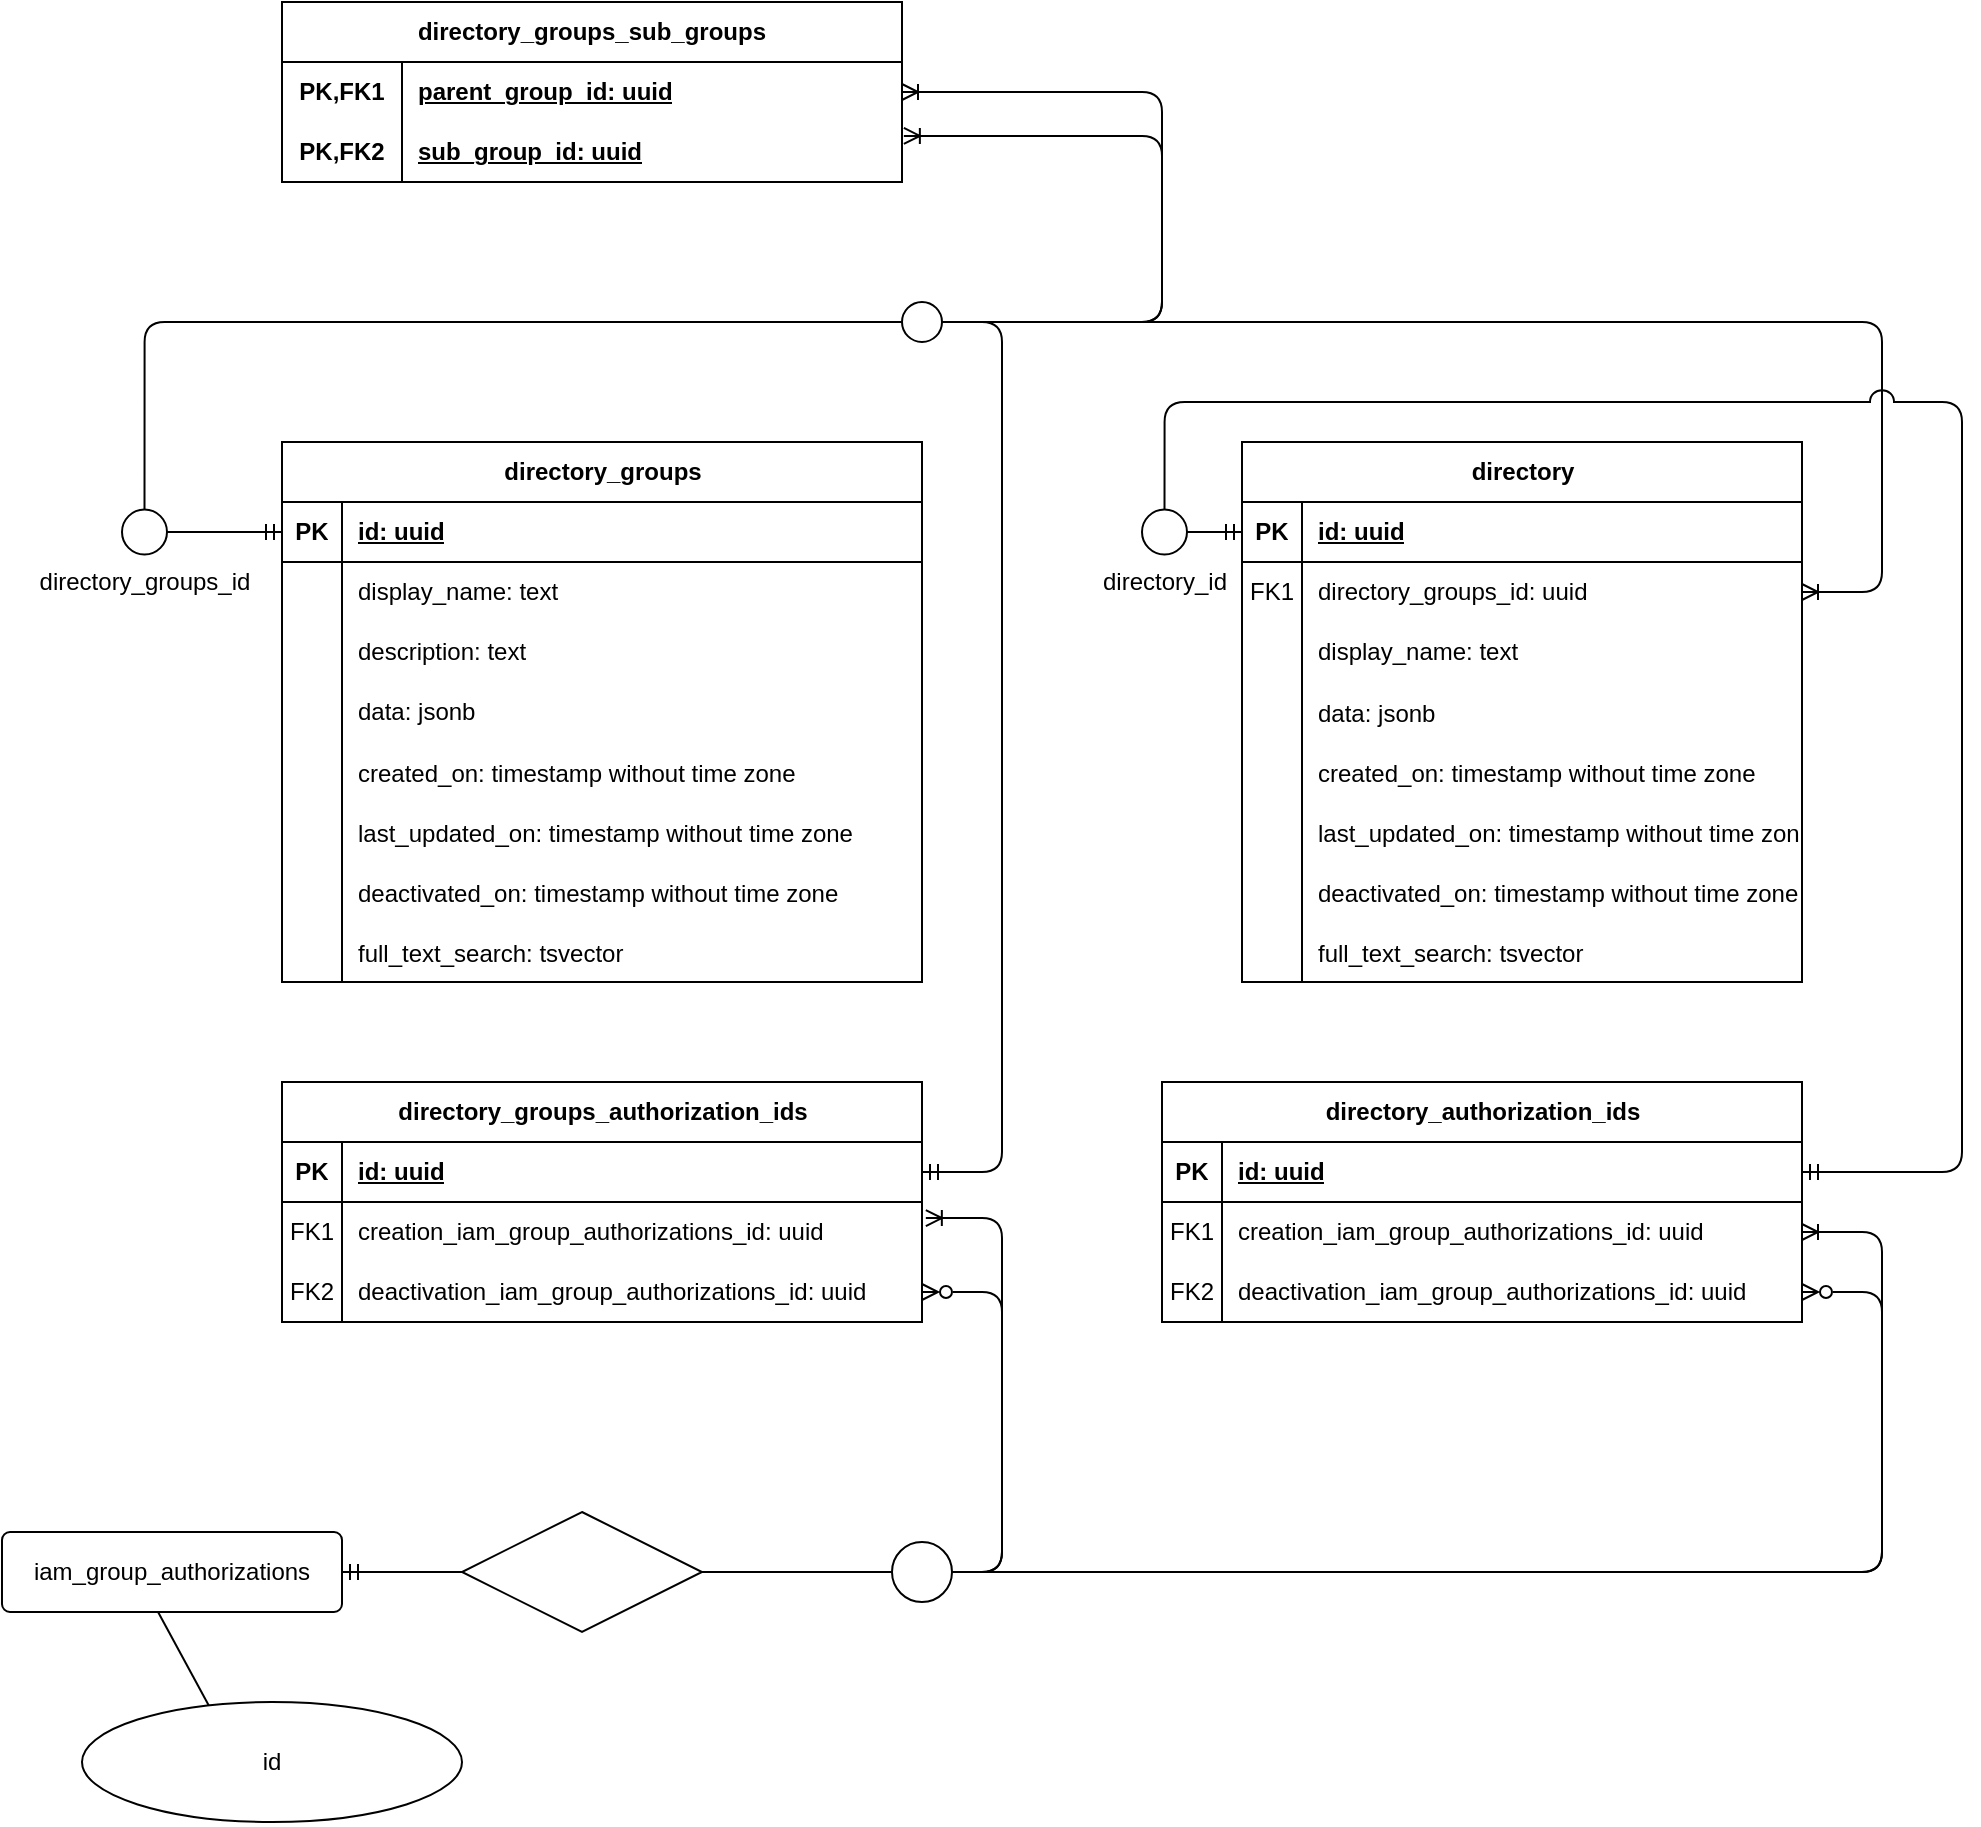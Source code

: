 <mxfile>
    <diagram id="yVU-qvbQ7Vt-_DOeEivv" name="directory">
        <mxGraphModel dx="960" dy="1927" grid="1" gridSize="10" guides="1" tooltips="1" connect="1" arrows="1" fold="1" page="1" pageScale="1" pageWidth="850" pageHeight="1100" math="0" shadow="0">
            <root>
                <mxCell id="0"/>
                <mxCell id="1" parent="0"/>
                <mxCell id="2" value="directory_groups" style="shape=table;startSize=30;container=1;collapsible=1;childLayout=tableLayout;fixedRows=1;rowLines=0;fontStyle=1;align=center;resizeLast=1;html=1;" parent="1" vertex="1">
                    <mxGeometry x="160" y="40" width="320" height="270" as="geometry"/>
                </mxCell>
                <mxCell id="3" value="" style="shape=tableRow;horizontal=0;startSize=0;swimlaneHead=0;swimlaneBody=0;fillColor=none;collapsible=0;dropTarget=0;points=[[0,0.5],[1,0.5]];portConstraint=eastwest;top=0;left=0;right=0;bottom=1;" parent="2" vertex="1">
                    <mxGeometry y="30" width="320" height="30" as="geometry"/>
                </mxCell>
                <mxCell id="4" value="PK" style="shape=partialRectangle;connectable=0;fillColor=none;top=0;left=0;bottom=0;right=0;fontStyle=1;overflow=hidden;whiteSpace=wrap;html=1;" parent="3" vertex="1">
                    <mxGeometry width="30" height="30" as="geometry">
                        <mxRectangle width="30" height="30" as="alternateBounds"/>
                    </mxGeometry>
                </mxCell>
                <mxCell id="5" value="id: uuid" style="shape=partialRectangle;connectable=0;fillColor=none;top=0;left=0;bottom=0;right=0;align=left;spacingLeft=6;fontStyle=5;overflow=hidden;whiteSpace=wrap;html=1;" parent="3" vertex="1">
                    <mxGeometry x="30" width="290" height="30" as="geometry">
                        <mxRectangle width="290" height="30" as="alternateBounds"/>
                    </mxGeometry>
                </mxCell>
                <mxCell id="6" value="" style="shape=tableRow;horizontal=0;startSize=0;swimlaneHead=0;swimlaneBody=0;fillColor=none;collapsible=0;dropTarget=0;points=[[0,0.5],[1,0.5]];portConstraint=eastwest;top=0;left=0;right=0;bottom=0;" parent="2" vertex="1">
                    <mxGeometry y="60" width="320" height="30" as="geometry"/>
                </mxCell>
                <mxCell id="7" value="" style="shape=partialRectangle;connectable=0;fillColor=none;top=0;left=0;bottom=0;right=0;editable=1;overflow=hidden;whiteSpace=wrap;html=1;" parent="6" vertex="1">
                    <mxGeometry width="30" height="30" as="geometry">
                        <mxRectangle width="30" height="30" as="alternateBounds"/>
                    </mxGeometry>
                </mxCell>
                <mxCell id="8" value="display_name: text" style="shape=partialRectangle;connectable=0;fillColor=none;top=0;left=0;bottom=0;right=0;align=left;spacingLeft=6;overflow=hidden;whiteSpace=wrap;html=1;" parent="6" vertex="1">
                    <mxGeometry x="30" width="290" height="30" as="geometry">
                        <mxRectangle width="290" height="30" as="alternateBounds"/>
                    </mxGeometry>
                </mxCell>
                <mxCell id="9" value="" style="shape=tableRow;horizontal=0;startSize=0;swimlaneHead=0;swimlaneBody=0;fillColor=none;collapsible=0;dropTarget=0;points=[[0,0.5],[1,0.5]];portConstraint=eastwest;top=0;left=0;right=0;bottom=0;" parent="2" vertex="1">
                    <mxGeometry y="90" width="320" height="30" as="geometry"/>
                </mxCell>
                <mxCell id="10" value="" style="shape=partialRectangle;connectable=0;fillColor=none;top=0;left=0;bottom=0;right=0;editable=1;overflow=hidden;whiteSpace=wrap;html=1;" parent="9" vertex="1">
                    <mxGeometry width="30" height="30" as="geometry">
                        <mxRectangle width="30" height="30" as="alternateBounds"/>
                    </mxGeometry>
                </mxCell>
                <mxCell id="11" value="description: text" style="shape=partialRectangle;connectable=0;fillColor=none;top=0;left=0;bottom=0;right=0;align=left;spacingLeft=6;overflow=hidden;whiteSpace=wrap;html=1;" parent="9" vertex="1">
                    <mxGeometry x="30" width="290" height="30" as="geometry">
                        <mxRectangle width="290" height="30" as="alternateBounds"/>
                    </mxGeometry>
                </mxCell>
                <mxCell id="12" value="" style="shape=tableRow;horizontal=0;startSize=0;swimlaneHead=0;swimlaneBody=0;fillColor=none;collapsible=0;dropTarget=0;points=[[0,0.5],[1,0.5]];portConstraint=eastwest;top=0;left=0;right=0;bottom=0;" parent="2" vertex="1">
                    <mxGeometry y="120" width="320" height="30" as="geometry"/>
                </mxCell>
                <mxCell id="13" value="" style="shape=partialRectangle;connectable=0;fillColor=none;top=0;left=0;bottom=0;right=0;editable=1;overflow=hidden;whiteSpace=wrap;html=1;" parent="12" vertex="1">
                    <mxGeometry width="30" height="30" as="geometry">
                        <mxRectangle width="30" height="30" as="alternateBounds"/>
                    </mxGeometry>
                </mxCell>
                <mxCell id="14" value="data: jsonb" style="shape=partialRectangle;connectable=0;fillColor=none;top=0;left=0;bottom=0;right=0;align=left;spacingLeft=6;overflow=hidden;whiteSpace=wrap;html=1;" parent="12" vertex="1">
                    <mxGeometry x="30" width="290" height="30" as="geometry">
                        <mxRectangle width="290" height="30" as="alternateBounds"/>
                    </mxGeometry>
                </mxCell>
                <mxCell id="15" value="" style="shape=tableRow;horizontal=0;startSize=0;swimlaneHead=0;swimlaneBody=0;fillColor=none;collapsible=0;dropTarget=0;points=[[0,0.5],[1,0.5]];portConstraint=eastwest;top=0;left=0;right=0;bottom=0;" parent="2" vertex="1">
                    <mxGeometry y="150" width="320" height="30" as="geometry"/>
                </mxCell>
                <mxCell id="16" value="" style="shape=partialRectangle;connectable=0;fillColor=none;top=0;left=0;bottom=0;right=0;editable=1;overflow=hidden;" parent="15" vertex="1">
                    <mxGeometry width="30" height="30" as="geometry">
                        <mxRectangle width="30" height="30" as="alternateBounds"/>
                    </mxGeometry>
                </mxCell>
                <mxCell id="17" value="created_on: timestamp without time zone" style="shape=partialRectangle;connectable=0;fillColor=none;top=0;left=0;bottom=0;right=0;align=left;spacingLeft=6;overflow=hidden;" parent="15" vertex="1">
                    <mxGeometry x="30" width="290" height="30" as="geometry">
                        <mxRectangle width="290" height="30" as="alternateBounds"/>
                    </mxGeometry>
                </mxCell>
                <mxCell id="22" value="" style="shape=tableRow;horizontal=0;startSize=0;swimlaneHead=0;swimlaneBody=0;fillColor=none;collapsible=0;dropTarget=0;points=[[0,0.5],[1,0.5]];portConstraint=eastwest;top=0;left=0;right=0;bottom=0;" parent="2" vertex="1">
                    <mxGeometry y="180" width="320" height="30" as="geometry"/>
                </mxCell>
                <mxCell id="23" value="" style="shape=partialRectangle;connectable=0;fillColor=none;top=0;left=0;bottom=0;right=0;editable=1;overflow=hidden;" parent="22" vertex="1">
                    <mxGeometry width="30" height="30" as="geometry">
                        <mxRectangle width="30" height="30" as="alternateBounds"/>
                    </mxGeometry>
                </mxCell>
                <mxCell id="24" value="last_updated_on: timestamp without time zone" style="shape=partialRectangle;connectable=0;fillColor=none;top=0;left=0;bottom=0;right=0;align=left;spacingLeft=6;overflow=hidden;" parent="22" vertex="1">
                    <mxGeometry x="30" width="290" height="30" as="geometry">
                        <mxRectangle width="290" height="30" as="alternateBounds"/>
                    </mxGeometry>
                </mxCell>
                <mxCell id="25" value="" style="shape=tableRow;horizontal=0;startSize=0;swimlaneHead=0;swimlaneBody=0;fillColor=none;collapsible=0;dropTarget=0;points=[[0,0.5],[1,0.5]];portConstraint=eastwest;top=0;left=0;right=0;bottom=0;" parent="2" vertex="1">
                    <mxGeometry y="210" width="320" height="30" as="geometry"/>
                </mxCell>
                <mxCell id="26" value="" style="shape=partialRectangle;connectable=0;fillColor=none;top=0;left=0;bottom=0;right=0;editable=1;overflow=hidden;" parent="25" vertex="1">
                    <mxGeometry width="30" height="30" as="geometry">
                        <mxRectangle width="30" height="30" as="alternateBounds"/>
                    </mxGeometry>
                </mxCell>
                <mxCell id="27" value="deactivated_on: timestamp without time zone" style="shape=partialRectangle;connectable=0;fillColor=none;top=0;left=0;bottom=0;right=0;align=left;spacingLeft=6;overflow=hidden;" parent="25" vertex="1">
                    <mxGeometry x="30" width="290" height="30" as="geometry">
                        <mxRectangle width="290" height="30" as="alternateBounds"/>
                    </mxGeometry>
                </mxCell>
                <mxCell id="28" value="" style="shape=tableRow;horizontal=0;startSize=0;swimlaneHead=0;swimlaneBody=0;fillColor=none;collapsible=0;dropTarget=0;points=[[0,0.5],[1,0.5]];portConstraint=eastwest;top=0;left=0;right=0;bottom=0;" parent="2" vertex="1">
                    <mxGeometry y="240" width="320" height="30" as="geometry"/>
                </mxCell>
                <mxCell id="29" value="" style="shape=partialRectangle;connectable=0;fillColor=none;top=0;left=0;bottom=0;right=0;editable=1;overflow=hidden;" parent="28" vertex="1">
                    <mxGeometry width="30" height="30" as="geometry">
                        <mxRectangle width="30" height="30" as="alternateBounds"/>
                    </mxGeometry>
                </mxCell>
                <mxCell id="30" value="full_text_search: tsvector" style="shape=partialRectangle;connectable=0;fillColor=none;top=0;left=0;bottom=0;right=0;align=left;spacingLeft=6;overflow=hidden;" parent="28" vertex="1">
                    <mxGeometry x="30" width="290" height="30" as="geometry">
                        <mxRectangle width="290" height="30" as="alternateBounds"/>
                    </mxGeometry>
                </mxCell>
                <mxCell id="31" value="directory_groups_sub_groups" style="shape=table;startSize=30;container=1;collapsible=1;childLayout=tableLayout;fixedRows=1;rowLines=0;fontStyle=1;align=center;resizeLast=1;html=1;whiteSpace=wrap;" parent="1" vertex="1">
                    <mxGeometry x="160" y="-180" width="310" height="90" as="geometry"/>
                </mxCell>
                <mxCell id="32" value="" style="shape=tableRow;horizontal=0;startSize=0;swimlaneHead=0;swimlaneBody=0;fillColor=none;collapsible=0;dropTarget=0;points=[[0,0.5],[1,0.5]];portConstraint=eastwest;top=0;left=0;right=0;bottom=0;html=1;" parent="31" vertex="1">
                    <mxGeometry y="30" width="310" height="30" as="geometry"/>
                </mxCell>
                <mxCell id="33" value="PK,FK1" style="shape=partialRectangle;connectable=0;fillColor=none;top=0;left=0;bottom=0;right=0;fontStyle=1;overflow=hidden;html=1;whiteSpace=wrap;" parent="32" vertex="1">
                    <mxGeometry width="60" height="30" as="geometry">
                        <mxRectangle width="60" height="30" as="alternateBounds"/>
                    </mxGeometry>
                </mxCell>
                <mxCell id="34" value="parent_group_id: uuid" style="shape=partialRectangle;connectable=0;fillColor=none;top=0;left=0;bottom=0;right=0;align=left;spacingLeft=6;fontStyle=5;overflow=hidden;html=1;whiteSpace=wrap;" parent="32" vertex="1">
                    <mxGeometry x="60" width="250" height="30" as="geometry">
                        <mxRectangle width="250" height="30" as="alternateBounds"/>
                    </mxGeometry>
                </mxCell>
                <mxCell id="35" value="" style="shape=tableRow;horizontal=0;startSize=0;swimlaneHead=0;swimlaneBody=0;fillColor=none;collapsible=0;dropTarget=0;points=[[0,0.5],[1,0.5]];portConstraint=eastwest;top=0;left=0;right=0;bottom=1;html=1;" parent="31" vertex="1">
                    <mxGeometry y="60" width="310" height="30" as="geometry"/>
                </mxCell>
                <mxCell id="36" value="PK,FK2" style="shape=partialRectangle;connectable=0;fillColor=none;top=0;left=0;bottom=0;right=0;fontStyle=1;overflow=hidden;html=1;whiteSpace=wrap;" parent="35" vertex="1">
                    <mxGeometry width="60" height="30" as="geometry">
                        <mxRectangle width="60" height="30" as="alternateBounds"/>
                    </mxGeometry>
                </mxCell>
                <mxCell id="37" value="sub_group_id: uuid" style="shape=partialRectangle;connectable=0;fillColor=none;top=0;left=0;bottom=0;right=0;align=left;spacingLeft=6;fontStyle=5;overflow=hidden;html=1;whiteSpace=wrap;" parent="35" vertex="1">
                    <mxGeometry x="60" width="250" height="30" as="geometry">
                        <mxRectangle width="250" height="30" as="alternateBounds"/>
                    </mxGeometry>
                </mxCell>
                <mxCell id="88" style="edgeStyle=orthogonalEdgeStyle;html=1;exitX=0.5;exitY=0;exitDx=0;exitDy=0;entryX=0;entryY=0.5;entryDx=0;entryDy=0;endArrow=none;endFill=0;" parent="1" source="44" target="84" edge="1">
                    <mxGeometry relative="1" as="geometry"/>
                </mxCell>
                <mxCell id="44" value="directory_groups_id" style="ellipse;whiteSpace=wrap;html=1;aspect=fixed;verticalAlign=top;labelPosition=center;verticalLabelPosition=bottom;align=center;" parent="1" vertex="1">
                    <mxGeometry x="80" y="73.75" width="22.5" height="22.5" as="geometry"/>
                </mxCell>
                <mxCell id="45" style="edgeStyle=none;html=1;exitX=0;exitY=0.5;exitDx=0;exitDy=0;entryX=1;entryY=0.5;entryDx=0;entryDy=0;endArrow=none;endFill=0;startArrow=ERmandOne;startFill=0;" parent="1" source="3" target="44" edge="1">
                    <mxGeometry relative="1" as="geometry"/>
                </mxCell>
                <mxCell id="48" value="directory" style="shape=table;startSize=30;container=1;collapsible=1;childLayout=tableLayout;fixedRows=1;rowLines=0;fontStyle=1;align=center;resizeLast=1;html=1;" parent="1" vertex="1">
                    <mxGeometry x="640" y="40" width="280" height="270" as="geometry"/>
                </mxCell>
                <mxCell id="49" value="" style="shape=tableRow;horizontal=0;startSize=0;swimlaneHead=0;swimlaneBody=0;fillColor=none;collapsible=0;dropTarget=0;points=[[0,0.5],[1,0.5]];portConstraint=eastwest;top=0;left=0;right=0;bottom=1;" parent="48" vertex="1">
                    <mxGeometry y="30" width="280" height="30" as="geometry"/>
                </mxCell>
                <mxCell id="50" value="PK" style="shape=partialRectangle;connectable=0;fillColor=none;top=0;left=0;bottom=0;right=0;fontStyle=1;overflow=hidden;whiteSpace=wrap;html=1;" parent="49" vertex="1">
                    <mxGeometry width="30" height="30" as="geometry">
                        <mxRectangle width="30" height="30" as="alternateBounds"/>
                    </mxGeometry>
                </mxCell>
                <mxCell id="51" value="id: uuid" style="shape=partialRectangle;connectable=0;fillColor=none;top=0;left=0;bottom=0;right=0;align=left;spacingLeft=6;fontStyle=5;overflow=hidden;whiteSpace=wrap;html=1;" parent="49" vertex="1">
                    <mxGeometry x="30" width="250" height="30" as="geometry">
                        <mxRectangle width="250" height="30" as="alternateBounds"/>
                    </mxGeometry>
                </mxCell>
                <mxCell id="52" value="" style="shape=tableRow;horizontal=0;startSize=0;swimlaneHead=0;swimlaneBody=0;fillColor=none;collapsible=0;dropTarget=0;points=[[0,0.5],[1,0.5]];portConstraint=eastwest;top=0;left=0;right=0;bottom=0;" parent="48" vertex="1">
                    <mxGeometry y="60" width="280" height="30" as="geometry"/>
                </mxCell>
                <mxCell id="53" value="FK1" style="shape=partialRectangle;connectable=0;fillColor=none;top=0;left=0;bottom=0;right=0;editable=1;overflow=hidden;whiteSpace=wrap;html=1;" parent="52" vertex="1">
                    <mxGeometry width="30" height="30" as="geometry">
                        <mxRectangle width="30" height="30" as="alternateBounds"/>
                    </mxGeometry>
                </mxCell>
                <mxCell id="54" value="directory_groups_id: uuid" style="shape=partialRectangle;connectable=0;fillColor=none;top=0;left=0;bottom=0;right=0;align=left;spacingLeft=6;overflow=hidden;whiteSpace=wrap;html=1;" parent="52" vertex="1">
                    <mxGeometry x="30" width="250" height="30" as="geometry">
                        <mxRectangle width="250" height="30" as="alternateBounds"/>
                    </mxGeometry>
                </mxCell>
                <mxCell id="55" value="" style="shape=tableRow;horizontal=0;startSize=0;swimlaneHead=0;swimlaneBody=0;fillColor=none;collapsible=0;dropTarget=0;points=[[0,0.5],[1,0.5]];portConstraint=eastwest;top=0;left=0;right=0;bottom=0;" parent="48" vertex="1">
                    <mxGeometry y="90" width="280" height="30" as="geometry"/>
                </mxCell>
                <mxCell id="56" value="" style="shape=partialRectangle;connectable=0;fillColor=none;top=0;left=0;bottom=0;right=0;editable=1;overflow=hidden;whiteSpace=wrap;html=1;" parent="55" vertex="1">
                    <mxGeometry width="30" height="30" as="geometry">
                        <mxRectangle width="30" height="30" as="alternateBounds"/>
                    </mxGeometry>
                </mxCell>
                <mxCell id="57" value="display_name: text" style="shape=partialRectangle;connectable=0;fillColor=none;top=0;left=0;bottom=0;right=0;align=left;spacingLeft=6;overflow=hidden;whiteSpace=wrap;html=1;" parent="55" vertex="1">
                    <mxGeometry x="30" width="250" height="30" as="geometry">
                        <mxRectangle width="250" height="30" as="alternateBounds"/>
                    </mxGeometry>
                </mxCell>
                <mxCell id="67" value="" style="shape=tableRow;horizontal=0;startSize=0;swimlaneHead=0;swimlaneBody=0;fillColor=none;collapsible=0;dropTarget=0;points=[[0,0.5],[1,0.5]];portConstraint=eastwest;top=0;left=0;right=0;bottom=0;" parent="48" vertex="1">
                    <mxGeometry y="120" width="280" height="30" as="geometry"/>
                </mxCell>
                <mxCell id="68" value="" style="shape=partialRectangle;connectable=0;fillColor=none;top=0;left=0;bottom=0;right=0;editable=1;overflow=hidden;" parent="67" vertex="1">
                    <mxGeometry width="30" height="30" as="geometry">
                        <mxRectangle width="30" height="30" as="alternateBounds"/>
                    </mxGeometry>
                </mxCell>
                <mxCell id="69" value="data: jsonb" style="shape=partialRectangle;connectable=0;fillColor=none;top=0;left=0;bottom=0;right=0;align=left;spacingLeft=6;overflow=hidden;" parent="67" vertex="1">
                    <mxGeometry x="30" width="250" height="30" as="geometry">
                        <mxRectangle width="250" height="30" as="alternateBounds"/>
                    </mxGeometry>
                </mxCell>
                <mxCell id="71" value="" style="shape=tableRow;horizontal=0;startSize=0;swimlaneHead=0;swimlaneBody=0;fillColor=none;collapsible=0;dropTarget=0;points=[[0,0.5],[1,0.5]];portConstraint=eastwest;top=0;left=0;right=0;bottom=0;" parent="48" vertex="1">
                    <mxGeometry y="150" width="280" height="30" as="geometry"/>
                </mxCell>
                <mxCell id="72" value="" style="shape=partialRectangle;connectable=0;fillColor=none;top=0;left=0;bottom=0;right=0;editable=1;overflow=hidden;" parent="71" vertex="1">
                    <mxGeometry width="30" height="30" as="geometry">
                        <mxRectangle width="30" height="30" as="alternateBounds"/>
                    </mxGeometry>
                </mxCell>
                <mxCell id="73" value="created_on: timestamp without time zone" style="shape=partialRectangle;connectable=0;fillColor=none;top=0;left=0;bottom=0;right=0;align=left;spacingLeft=6;overflow=hidden;" parent="71" vertex="1">
                    <mxGeometry x="30" width="250" height="30" as="geometry">
                        <mxRectangle width="250" height="30" as="alternateBounds"/>
                    </mxGeometry>
                </mxCell>
                <mxCell id="74" value="" style="shape=tableRow;horizontal=0;startSize=0;swimlaneHead=0;swimlaneBody=0;fillColor=none;collapsible=0;dropTarget=0;points=[[0,0.5],[1,0.5]];portConstraint=eastwest;top=0;left=0;right=0;bottom=0;" parent="48" vertex="1">
                    <mxGeometry y="180" width="280" height="30" as="geometry"/>
                </mxCell>
                <mxCell id="75" value="" style="shape=partialRectangle;connectable=0;fillColor=none;top=0;left=0;bottom=0;right=0;editable=1;overflow=hidden;" parent="74" vertex="1">
                    <mxGeometry width="30" height="30" as="geometry">
                        <mxRectangle width="30" height="30" as="alternateBounds"/>
                    </mxGeometry>
                </mxCell>
                <mxCell id="76" value="last_updated_on: timestamp without time zone" style="shape=partialRectangle;connectable=0;fillColor=none;top=0;left=0;bottom=0;right=0;align=left;spacingLeft=6;overflow=hidden;" parent="74" vertex="1">
                    <mxGeometry x="30" width="250" height="30" as="geometry">
                        <mxRectangle width="250" height="30" as="alternateBounds"/>
                    </mxGeometry>
                </mxCell>
                <mxCell id="77" value="" style="shape=tableRow;horizontal=0;startSize=0;swimlaneHead=0;swimlaneBody=0;fillColor=none;collapsible=0;dropTarget=0;points=[[0,0.5],[1,0.5]];portConstraint=eastwest;top=0;left=0;right=0;bottom=0;" parent="48" vertex="1">
                    <mxGeometry y="210" width="280" height="30" as="geometry"/>
                </mxCell>
                <mxCell id="78" value="" style="shape=partialRectangle;connectable=0;fillColor=none;top=0;left=0;bottom=0;right=0;editable=1;overflow=hidden;" parent="77" vertex="1">
                    <mxGeometry width="30" height="30" as="geometry">
                        <mxRectangle width="30" height="30" as="alternateBounds"/>
                    </mxGeometry>
                </mxCell>
                <mxCell id="79" value="deactivated_on: timestamp without time zone" style="shape=partialRectangle;connectable=0;fillColor=none;top=0;left=0;bottom=0;right=0;align=left;spacingLeft=6;overflow=hidden;" parent="77" vertex="1">
                    <mxGeometry x="30" width="250" height="30" as="geometry">
                        <mxRectangle width="250" height="30" as="alternateBounds"/>
                    </mxGeometry>
                </mxCell>
                <mxCell id="80" value="" style="shape=tableRow;horizontal=0;startSize=0;swimlaneHead=0;swimlaneBody=0;fillColor=none;collapsible=0;dropTarget=0;points=[[0,0.5],[1,0.5]];portConstraint=eastwest;top=0;left=0;right=0;bottom=0;" parent="48" vertex="1">
                    <mxGeometry y="240" width="280" height="30" as="geometry"/>
                </mxCell>
                <mxCell id="81" value="" style="shape=partialRectangle;connectable=0;fillColor=none;top=0;left=0;bottom=0;right=0;editable=1;overflow=hidden;" parent="80" vertex="1">
                    <mxGeometry width="30" height="30" as="geometry">
                        <mxRectangle width="30" height="30" as="alternateBounds"/>
                    </mxGeometry>
                </mxCell>
                <mxCell id="82" value="full_text_search: tsvector" style="shape=partialRectangle;connectable=0;fillColor=none;top=0;left=0;bottom=0;right=0;align=left;spacingLeft=6;overflow=hidden;" parent="80" vertex="1">
                    <mxGeometry x="30" width="250" height="30" as="geometry">
                        <mxRectangle width="250" height="30" as="alternateBounds"/>
                    </mxGeometry>
                </mxCell>
                <mxCell id="86" style="edgeStyle=orthogonalEdgeStyle;html=1;exitX=1;exitY=0.5;exitDx=0;exitDy=0;entryX=1;entryY=0.5;entryDx=0;entryDy=0;endArrow=ERoneToMany;endFill=0;" parent="1" source="84" target="32" edge="1">
                    <mxGeometry relative="1" as="geometry">
                        <Array as="points">
                            <mxPoint x="600" y="-20"/>
                            <mxPoint x="600" y="-135"/>
                        </Array>
                    </mxGeometry>
                </mxCell>
                <mxCell id="87" style="edgeStyle=orthogonalEdgeStyle;html=1;exitX=1;exitY=0.5;exitDx=0;exitDy=0;entryX=1;entryY=0.5;entryDx=0;entryDy=0;endArrow=ERoneToMany;endFill=0;" parent="1" source="84" target="52" edge="1">
                    <mxGeometry relative="1" as="geometry">
                        <Array as="points">
                            <mxPoint x="960" y="-20"/>
                            <mxPoint x="960" y="115"/>
                        </Array>
                    </mxGeometry>
                </mxCell>
                <mxCell id="115" style="edgeStyle=orthogonalEdgeStyle;html=1;exitX=1;exitY=0.5;exitDx=0;exitDy=0;entryX=1;entryY=0.5;entryDx=0;entryDy=0;endArrow=ERmandOne;endFill=0;" parent="1" source="84" target="93" edge="1">
                    <mxGeometry relative="1" as="geometry">
                        <Array as="points">
                            <mxPoint x="520" y="-20"/>
                            <mxPoint x="520" y="405"/>
                        </Array>
                    </mxGeometry>
                </mxCell>
                <mxCell id="84" value="" style="ellipse;whiteSpace=wrap;html=1;aspect=fixed;" parent="1" vertex="1">
                    <mxGeometry x="470" y="-30" width="20" height="20" as="geometry"/>
                </mxCell>
                <mxCell id="85" style="edgeStyle=orthogonalEdgeStyle;html=1;exitX=1;exitY=0.5;exitDx=0;exitDy=0;entryX=1.003;entryY=0.233;entryDx=0;entryDy=0;entryPerimeter=0;endArrow=ERoneToMany;endFill=0;" parent="1" source="84" target="35" edge="1">
                    <mxGeometry relative="1" as="geometry">
                        <Array as="points">
                            <mxPoint x="600" y="-20"/>
                            <mxPoint x="600" y="-113"/>
                        </Array>
                    </mxGeometry>
                </mxCell>
                <mxCell id="90" style="edgeStyle=none;html=1;entryX=0;entryY=0.5;entryDx=0;entryDy=0;endArrow=ERmandOne;endFill=0;exitX=1;exitY=0.5;exitDx=0;exitDy=0;" parent="1" source="89" target="49" edge="1">
                    <mxGeometry relative="1" as="geometry">
                        <mxPoint x="610" y="70" as="sourcePoint"/>
                    </mxGeometry>
                </mxCell>
                <mxCell id="GGic2qIVdySMM8yo5Rx1-124" style="edgeStyle=orthogonalEdgeStyle;html=1;exitX=0.5;exitY=0;exitDx=0;exitDy=0;entryX=1;entryY=0.5;entryDx=0;entryDy=0;jumpStyle=arc;jumpSize=12;endArrow=ERmandOne;endFill=0;" parent="1" source="89" target="106" edge="1">
                    <mxGeometry relative="1" as="geometry">
                        <Array as="points">
                            <mxPoint x="601" y="20"/>
                            <mxPoint x="1000" y="20"/>
                            <mxPoint x="1000" y="405"/>
                        </Array>
                    </mxGeometry>
                </mxCell>
                <mxCell id="89" value="directory_id" style="ellipse;whiteSpace=wrap;html=1;aspect=fixed;labelPosition=center;verticalLabelPosition=bottom;align=center;verticalAlign=top;" parent="1" vertex="1">
                    <mxGeometry x="590" y="73.75" width="22.5" height="22.5" as="geometry"/>
                </mxCell>
                <mxCell id="92" value="directory_groups_authorization_ids" style="shape=table;startSize=30;container=1;collapsible=1;childLayout=tableLayout;fixedRows=1;rowLines=0;fontStyle=1;align=center;resizeLast=1;html=1;" parent="1" vertex="1">
                    <mxGeometry x="160" y="360" width="320" height="120" as="geometry"/>
                </mxCell>
                <mxCell id="93" value="" style="shape=tableRow;horizontal=0;startSize=0;swimlaneHead=0;swimlaneBody=0;fillColor=none;collapsible=0;dropTarget=0;points=[[0,0.5],[1,0.5]];portConstraint=eastwest;top=0;left=0;right=0;bottom=1;" parent="92" vertex="1">
                    <mxGeometry y="30" width="320" height="30" as="geometry"/>
                </mxCell>
                <mxCell id="94" value="PK" style="shape=partialRectangle;connectable=0;fillColor=none;top=0;left=0;bottom=0;right=0;fontStyle=1;overflow=hidden;whiteSpace=wrap;html=1;" parent="93" vertex="1">
                    <mxGeometry width="30" height="30" as="geometry">
                        <mxRectangle width="30" height="30" as="alternateBounds"/>
                    </mxGeometry>
                </mxCell>
                <mxCell id="95" value="id: uuid" style="shape=partialRectangle;connectable=0;fillColor=none;top=0;left=0;bottom=0;right=0;align=left;spacingLeft=6;fontStyle=5;overflow=hidden;whiteSpace=wrap;html=1;" parent="93" vertex="1">
                    <mxGeometry x="30" width="290" height="30" as="geometry">
                        <mxRectangle width="290" height="30" as="alternateBounds"/>
                    </mxGeometry>
                </mxCell>
                <mxCell id="96" value="" style="shape=tableRow;horizontal=0;startSize=0;swimlaneHead=0;swimlaneBody=0;fillColor=none;collapsible=0;dropTarget=0;points=[[0,0.5],[1,0.5]];portConstraint=eastwest;top=0;left=0;right=0;bottom=0;" parent="92" vertex="1">
                    <mxGeometry y="60" width="320" height="30" as="geometry"/>
                </mxCell>
                <mxCell id="97" value="FK1" style="shape=partialRectangle;connectable=0;fillColor=none;top=0;left=0;bottom=0;right=0;editable=1;overflow=hidden;whiteSpace=wrap;html=1;" parent="96" vertex="1">
                    <mxGeometry width="30" height="30" as="geometry">
                        <mxRectangle width="30" height="30" as="alternateBounds"/>
                    </mxGeometry>
                </mxCell>
                <mxCell id="98" value="creation_iam_group_authorizations_id: uuid" style="shape=partialRectangle;connectable=0;fillColor=none;top=0;left=0;bottom=0;right=0;align=left;spacingLeft=6;overflow=hidden;whiteSpace=wrap;html=1;" parent="96" vertex="1">
                    <mxGeometry x="30" width="290" height="30" as="geometry">
                        <mxRectangle width="290" height="30" as="alternateBounds"/>
                    </mxGeometry>
                </mxCell>
                <mxCell id="99" value="" style="shape=tableRow;horizontal=0;startSize=0;swimlaneHead=0;swimlaneBody=0;fillColor=none;collapsible=0;dropTarget=0;points=[[0,0.5],[1,0.5]];portConstraint=eastwest;top=0;left=0;right=0;bottom=0;" parent="92" vertex="1">
                    <mxGeometry y="90" width="320" height="30" as="geometry"/>
                </mxCell>
                <mxCell id="100" value="FK2" style="shape=partialRectangle;connectable=0;fillColor=none;top=0;left=0;bottom=0;right=0;editable=1;overflow=hidden;whiteSpace=wrap;html=1;" parent="99" vertex="1">
                    <mxGeometry width="30" height="30" as="geometry">
                        <mxRectangle width="30" height="30" as="alternateBounds"/>
                    </mxGeometry>
                </mxCell>
                <mxCell id="101" value="deactivation_iam_group_authorizations_id: uuid" style="shape=partialRectangle;connectable=0;fillColor=none;top=0;left=0;bottom=0;right=0;align=left;spacingLeft=6;overflow=hidden;whiteSpace=wrap;html=1;" parent="99" vertex="1">
                    <mxGeometry x="30" width="290" height="30" as="geometry">
                        <mxRectangle width="290" height="30" as="alternateBounds"/>
                    </mxGeometry>
                </mxCell>
                <mxCell id="105" value="directory_authorization_ids" style="shape=table;startSize=30;container=1;collapsible=1;childLayout=tableLayout;fixedRows=1;rowLines=0;fontStyle=1;align=center;resizeLast=1;html=1;" parent="1" vertex="1">
                    <mxGeometry x="600" y="360" width="320" height="120" as="geometry"/>
                </mxCell>
                <mxCell id="106" value="" style="shape=tableRow;horizontal=0;startSize=0;swimlaneHead=0;swimlaneBody=0;fillColor=none;collapsible=0;dropTarget=0;points=[[0,0.5],[1,0.5]];portConstraint=eastwest;top=0;left=0;right=0;bottom=1;" parent="105" vertex="1">
                    <mxGeometry y="30" width="320" height="30" as="geometry"/>
                </mxCell>
                <mxCell id="107" value="PK" style="shape=partialRectangle;connectable=0;fillColor=none;top=0;left=0;bottom=0;right=0;fontStyle=1;overflow=hidden;whiteSpace=wrap;html=1;" parent="106" vertex="1">
                    <mxGeometry width="30" height="30" as="geometry">
                        <mxRectangle width="30" height="30" as="alternateBounds"/>
                    </mxGeometry>
                </mxCell>
                <mxCell id="108" value="id: uuid" style="shape=partialRectangle;connectable=0;fillColor=none;top=0;left=0;bottom=0;right=0;align=left;spacingLeft=6;fontStyle=5;overflow=hidden;whiteSpace=wrap;html=1;" parent="106" vertex="1">
                    <mxGeometry x="30" width="290" height="30" as="geometry">
                        <mxRectangle width="290" height="30" as="alternateBounds"/>
                    </mxGeometry>
                </mxCell>
                <mxCell id="109" value="" style="shape=tableRow;horizontal=0;startSize=0;swimlaneHead=0;swimlaneBody=0;fillColor=none;collapsible=0;dropTarget=0;points=[[0,0.5],[1,0.5]];portConstraint=eastwest;top=0;left=0;right=0;bottom=0;" parent="105" vertex="1">
                    <mxGeometry y="60" width="320" height="30" as="geometry"/>
                </mxCell>
                <mxCell id="110" value="FK1" style="shape=partialRectangle;connectable=0;fillColor=none;top=0;left=0;bottom=0;right=0;editable=1;overflow=hidden;whiteSpace=wrap;html=1;" parent="109" vertex="1">
                    <mxGeometry width="30" height="30" as="geometry">
                        <mxRectangle width="30" height="30" as="alternateBounds"/>
                    </mxGeometry>
                </mxCell>
                <mxCell id="111" value="creation_iam_group_authorizations_id: uuid" style="shape=partialRectangle;connectable=0;fillColor=none;top=0;left=0;bottom=0;right=0;align=left;spacingLeft=6;overflow=hidden;whiteSpace=wrap;html=1;" parent="109" vertex="1">
                    <mxGeometry x="30" width="290" height="30" as="geometry">
                        <mxRectangle width="290" height="30" as="alternateBounds"/>
                    </mxGeometry>
                </mxCell>
                <mxCell id="112" value="" style="shape=tableRow;horizontal=0;startSize=0;swimlaneHead=0;swimlaneBody=0;fillColor=none;collapsible=0;dropTarget=0;points=[[0,0.5],[1,0.5]];portConstraint=eastwest;top=0;left=0;right=0;bottom=0;" parent="105" vertex="1">
                    <mxGeometry y="90" width="320" height="30" as="geometry"/>
                </mxCell>
                <mxCell id="113" value="FK2" style="shape=partialRectangle;connectable=0;fillColor=none;top=0;left=0;bottom=0;right=0;editable=1;overflow=hidden;whiteSpace=wrap;html=1;" parent="112" vertex="1">
                    <mxGeometry width="30" height="30" as="geometry">
                        <mxRectangle width="30" height="30" as="alternateBounds"/>
                    </mxGeometry>
                </mxCell>
                <mxCell id="114" value="deactivation_iam_group_authorizations_id: uuid" style="shape=partialRectangle;connectable=0;fillColor=none;top=0;left=0;bottom=0;right=0;align=left;spacingLeft=6;overflow=hidden;whiteSpace=wrap;html=1;" parent="112" vertex="1">
                    <mxGeometry x="30" width="290" height="30" as="geometry">
                        <mxRectangle width="290" height="30" as="alternateBounds"/>
                    </mxGeometry>
                </mxCell>
                <mxCell id="119" style="edgeStyle=none;html=1;entryX=0;entryY=0.5;entryDx=0;entryDy=0;endArrow=none;endFill=0;exitX=1;exitY=0.5;exitDx=0;exitDy=0;startArrow=none;startFill=0;" parent="1" source="A9HICEld1UKYQApyc9Al-131" target="120" edge="1">
                    <mxGeometry relative="1" as="geometry">
                        <mxPoint x="440" y="645" as="targetPoint"/>
                        <mxPoint x="340" y="605" as="sourcePoint"/>
                    </mxGeometry>
                </mxCell>
                <mxCell id="123" style="edgeStyle=orthogonalEdgeStyle;html=1;exitX=1;exitY=0.5;exitDx=0;exitDy=0;entryX=1;entryY=0.5;entryDx=0;entryDy=0;endArrow=ERoneToMany;endFill=0;" parent="1" source="120" target="109" edge="1">
                    <mxGeometry relative="1" as="geometry">
                        <Array as="points">
                            <mxPoint x="960" y="605"/>
                            <mxPoint x="960" y="435"/>
                        </Array>
                    </mxGeometry>
                </mxCell>
                <mxCell id="120" value="" style="ellipse;whiteSpace=wrap;html=1;aspect=fixed;" parent="1" vertex="1">
                    <mxGeometry x="465" y="590" width="30" height="30" as="geometry"/>
                </mxCell>
                <mxCell id="121" style="edgeStyle=orthogonalEdgeStyle;html=1;exitX=1;exitY=0.5;exitDx=0;exitDy=0;entryX=1.006;entryY=0.267;entryDx=0;entryDy=0;entryPerimeter=0;endArrow=ERoneToMany;endFill=0;" parent="1" source="120" target="96" edge="1">
                    <mxGeometry relative="1" as="geometry">
                        <Array as="points">
                            <mxPoint x="520" y="605"/>
                            <mxPoint x="520" y="428"/>
                        </Array>
                    </mxGeometry>
                </mxCell>
                <mxCell id="122" style="edgeStyle=orthogonalEdgeStyle;html=1;exitX=1;exitY=0.5;exitDx=0;exitDy=0;entryX=1;entryY=0.5;entryDx=0;entryDy=0;endArrow=ERzeroToMany;endFill=0;" parent="1" source="120" target="99" edge="1">
                    <mxGeometry relative="1" as="geometry">
                        <Array as="points">
                            <mxPoint x="520" y="605"/>
                            <mxPoint x="520" y="465"/>
                        </Array>
                    </mxGeometry>
                </mxCell>
                <mxCell id="124" style="edgeStyle=orthogonalEdgeStyle;html=1;exitX=1;exitY=0.5;exitDx=0;exitDy=0;entryX=1;entryY=0.5;entryDx=0;entryDy=0;endArrow=ERzeroToMany;endFill=0;" parent="1" source="120" target="112" edge="1">
                    <mxGeometry relative="1" as="geometry">
                        <Array as="points">
                            <mxPoint x="960" y="605"/>
                            <mxPoint x="960" y="465"/>
                        </Array>
                    </mxGeometry>
                </mxCell>
                <UserObject label="" link="data:page/id,xdCzyXeiZwhzlK-24Pqb" id="A9HICEld1UKYQApyc9Al-133">
                    <mxCell style="group" parent="1" vertex="1" connectable="0">
                        <mxGeometry x="20" y="575" width="350" height="155" as="geometry"/>
                    </mxCell>
                </UserObject>
                <mxCell id="A9HICEld1UKYQApyc9Al-130" style="edgeStyle=none;html=1;exitX=0.459;exitY=1;exitDx=0;exitDy=0;entryX=0.5;entryY=1;entryDx=0;entryDy=0;endArrow=none;endFill=0;exitPerimeter=0;" parent="A9HICEld1UKYQApyc9Al-133" source="A9HICEld1UKYQApyc9Al-127" target="A9HICEld1UKYQApyc9Al-128" edge="1">
                    <mxGeometry relative="1" as="geometry"/>
                </mxCell>
                <UserObject label="iam_group_authorizations" link="data:page/id,xdCzyXeiZwhzlK-24Pqb" id="A9HICEld1UKYQApyc9Al-127">
                    <mxCell style="rounded=1;arcSize=10;whiteSpace=wrap;html=1;align=center;" parent="A9HICEld1UKYQApyc9Al-133" vertex="1">
                        <mxGeometry y="10" width="170" height="40" as="geometry"/>
                    </mxCell>
                </UserObject>
                <mxCell id="A9HICEld1UKYQApyc9Al-128" value="id" style="ellipse;whiteSpace=wrap;html=1;align=center;" parent="A9HICEld1UKYQApyc9Al-133" vertex="1">
                    <mxGeometry x="40" y="95" width="190" height="60" as="geometry"/>
                </mxCell>
                <mxCell id="A9HICEld1UKYQApyc9Al-132" style="edgeStyle=none;html=1;exitX=0;exitY=0.5;exitDx=0;exitDy=0;entryX=1;entryY=0.5;entryDx=0;entryDy=0;endArrow=ERmandOne;endFill=0;" parent="A9HICEld1UKYQApyc9Al-133" source="A9HICEld1UKYQApyc9Al-131" target="A9HICEld1UKYQApyc9Al-127" edge="1">
                    <mxGeometry relative="1" as="geometry"/>
                </mxCell>
                <mxCell id="A9HICEld1UKYQApyc9Al-131" value="" style="shape=rhombus;perimeter=rhombusPerimeter;whiteSpace=wrap;html=1;align=center;" parent="A9HICEld1UKYQApyc9Al-133" vertex="1">
                    <mxGeometry x="230" width="120" height="60" as="geometry"/>
                </mxCell>
            </root>
        </mxGraphModel>
    </diagram>
    <diagram id="xdCzyXeiZwhzlK-24Pqb" name="iam">
        <mxGraphModel dx="1386" dy="1927" grid="1" gridSize="10" guides="1" tooltips="1" connect="1" arrows="1" fold="1" page="1" pageScale="1" pageWidth="850" pageHeight="1100" math="0" shadow="0">
            <root>
                <mxCell id="0"/>
                <mxCell id="1" parent="0"/>
                <mxCell id="gVXFZ4tZs1bjC-jFikaS-1" value="iam_credentials" style="shape=table;startSize=30;container=1;collapsible=1;childLayout=tableLayout;fixedRows=1;rowLines=0;fontStyle=1;align=center;resizeLast=1;html=1;" parent="1" vertex="1">
                    <mxGeometry x="160" y="120" width="360" height="540" as="geometry"/>
                </mxCell>
                <mxCell id="gVXFZ4tZs1bjC-jFikaS-2" value="" style="shape=tableRow;horizontal=0;startSize=0;swimlaneHead=0;swimlaneBody=0;fillColor=none;collapsible=0;dropTarget=0;points=[[0,0.5],[1,0.5]];portConstraint=eastwest;top=0;left=0;right=0;bottom=1;" parent="gVXFZ4tZs1bjC-jFikaS-1" vertex="1">
                    <mxGeometry y="30" width="360" height="30" as="geometry"/>
                </mxCell>
                <mxCell id="gVXFZ4tZs1bjC-jFikaS-3" value="PK" style="shape=partialRectangle;connectable=0;fillColor=none;top=0;left=0;bottom=0;right=0;fontStyle=1;overflow=hidden;whiteSpace=wrap;html=1;" parent="gVXFZ4tZs1bjC-jFikaS-2" vertex="1">
                    <mxGeometry width="30" height="30" as="geometry">
                        <mxRectangle width="30" height="30" as="alternateBounds"/>
                    </mxGeometry>
                </mxCell>
                <mxCell id="gVXFZ4tZs1bjC-jFikaS-4" value="id: uuid" style="shape=partialRectangle;connectable=0;fillColor=none;top=0;left=0;bottom=0;right=0;align=left;spacingLeft=6;fontStyle=5;overflow=hidden;whiteSpace=wrap;html=1;" parent="gVXFZ4tZs1bjC-jFikaS-2" vertex="1">
                    <mxGeometry x="30" width="330" height="30" as="geometry">
                        <mxRectangle width="330" height="30" as="alternateBounds"/>
                    </mxGeometry>
                </mxCell>
                <mxCell id="gVXFZ4tZs1bjC-jFikaS-5" value="" style="shape=tableRow;horizontal=0;startSize=0;swimlaneHead=0;swimlaneBody=0;fillColor=none;collapsible=0;dropTarget=0;points=[[0,0.5],[1,0.5]];portConstraint=eastwest;top=0;left=0;right=0;bottom=0;" parent="gVXFZ4tZs1bjC-jFikaS-1" vertex="1">
                    <mxGeometry y="60" width="360" height="30" as="geometry"/>
                </mxCell>
                <mxCell id="gVXFZ4tZs1bjC-jFikaS-6" value="FK1" style="shape=partialRectangle;connectable=0;fillColor=none;top=0;left=0;bottom=0;right=0;editable=1;overflow=hidden;whiteSpace=wrap;html=1;" parent="gVXFZ4tZs1bjC-jFikaS-5" vertex="1">
                    <mxGeometry width="30" height="30" as="geometry">
                        <mxRectangle width="30" height="30" as="alternateBounds"/>
                    </mxGeometry>
                </mxCell>
                <mxCell id="gVXFZ4tZs1bjC-jFikaS-7" value="directory_id: uuid" style="shape=partialRectangle;connectable=0;fillColor=none;top=0;left=0;bottom=0;right=0;align=left;spacingLeft=6;overflow=hidden;whiteSpace=wrap;html=1;" parent="gVXFZ4tZs1bjC-jFikaS-5" vertex="1">
                    <mxGeometry x="30" width="330" height="30" as="geometry">
                        <mxRectangle width="330" height="30" as="alternateBounds"/>
                    </mxGeometry>
                </mxCell>
                <mxCell id="gVXFZ4tZs1bjC-jFikaS-8" value="" style="shape=tableRow;horizontal=0;startSize=0;swimlaneHead=0;swimlaneBody=0;fillColor=none;collapsible=0;dropTarget=0;points=[[0,0.5],[1,0.5]];portConstraint=eastwest;top=0;left=0;right=0;bottom=0;" parent="gVXFZ4tZs1bjC-jFikaS-1" vertex="1">
                    <mxGeometry y="90" width="360" height="30" as="geometry"/>
                </mxCell>
                <mxCell id="gVXFZ4tZs1bjC-jFikaS-9" value="" style="shape=partialRectangle;connectable=0;fillColor=none;top=0;left=0;bottom=0;right=0;editable=1;overflow=hidden;whiteSpace=wrap;html=1;" parent="gVXFZ4tZs1bjC-jFikaS-8" vertex="1">
                    <mxGeometry width="30" height="30" as="geometry">
                        <mxRectangle width="30" height="30" as="alternateBounds"/>
                    </mxGeometry>
                </mxCell>
                <mxCell id="gVXFZ4tZs1bjC-jFikaS-10" value="username: text" style="shape=partialRectangle;connectable=0;fillColor=none;top=0;left=0;bottom=0;right=0;align=left;spacingLeft=6;overflow=hidden;whiteSpace=wrap;html=1;" parent="gVXFZ4tZs1bjC-jFikaS-8" vertex="1">
                    <mxGeometry x="30" width="330" height="30" as="geometry">
                        <mxRectangle width="330" height="30" as="alternateBounds"/>
                    </mxGeometry>
                </mxCell>
                <mxCell id="gVXFZ4tZs1bjC-jFikaS-11" value="" style="shape=tableRow;horizontal=0;startSize=0;swimlaneHead=0;swimlaneBody=0;fillColor=none;collapsible=0;dropTarget=0;points=[[0,0.5],[1,0.5]];portConstraint=eastwest;top=0;left=0;right=0;bottom=0;" parent="gVXFZ4tZs1bjC-jFikaS-1" vertex="1">
                    <mxGeometry y="120" width="360" height="30" as="geometry"/>
                </mxCell>
                <mxCell id="gVXFZ4tZs1bjC-jFikaS-12" value="" style="shape=partialRectangle;connectable=0;fillColor=none;top=0;left=0;bottom=0;right=0;editable=1;overflow=hidden;whiteSpace=wrap;html=1;" parent="gVXFZ4tZs1bjC-jFikaS-11" vertex="1">
                    <mxGeometry width="30" height="30" as="geometry">
                        <mxRectangle width="30" height="30" as="alternateBounds"/>
                    </mxGeometry>
                </mxCell>
                <mxCell id="gVXFZ4tZs1bjC-jFikaS-13" value="last_name: text" style="shape=partialRectangle;connectable=0;fillColor=none;top=0;left=0;bottom=0;right=0;align=left;spacingLeft=6;overflow=hidden;whiteSpace=wrap;html=1;" parent="gVXFZ4tZs1bjC-jFikaS-11" vertex="1">
                    <mxGeometry x="30" width="330" height="30" as="geometry">
                        <mxRectangle width="330" height="30" as="alternateBounds"/>
                    </mxGeometry>
                </mxCell>
                <mxCell id="kCkkMUSiKYhK9kMLBMZ3-1" value="" style="shape=tableRow;horizontal=0;startSize=0;swimlaneHead=0;swimlaneBody=0;fillColor=none;collapsible=0;dropTarget=0;points=[[0,0.5],[1,0.5]];portConstraint=eastwest;top=0;left=0;right=0;bottom=0;" parent="gVXFZ4tZs1bjC-jFikaS-1" vertex="1">
                    <mxGeometry y="150" width="360" height="30" as="geometry"/>
                </mxCell>
                <mxCell id="kCkkMUSiKYhK9kMLBMZ3-2" value="" style="shape=partialRectangle;connectable=0;fillColor=none;top=0;left=0;bottom=0;right=0;editable=1;overflow=hidden;" parent="kCkkMUSiKYhK9kMLBMZ3-1" vertex="1">
                    <mxGeometry width="30" height="30" as="geometry">
                        <mxRectangle width="30" height="30" as="alternateBounds"/>
                    </mxGeometry>
                </mxCell>
                <mxCell id="kCkkMUSiKYhK9kMLBMZ3-3" value="first_name: text" style="shape=partialRectangle;connectable=0;fillColor=none;top=0;left=0;bottom=0;right=0;align=left;spacingLeft=6;overflow=hidden;" parent="kCkkMUSiKYhK9kMLBMZ3-1" vertex="1">
                    <mxGeometry x="30" width="330" height="30" as="geometry">
                        <mxRectangle width="330" height="30" as="alternateBounds"/>
                    </mxGeometry>
                </mxCell>
                <mxCell id="kCkkMUSiKYhK9kMLBMZ3-4" value="" style="shape=tableRow;horizontal=0;startSize=0;swimlaneHead=0;swimlaneBody=0;fillColor=none;collapsible=0;dropTarget=0;points=[[0,0.5],[1,0.5]];portConstraint=eastwest;top=0;left=0;right=0;bottom=0;" parent="gVXFZ4tZs1bjC-jFikaS-1" vertex="1">
                    <mxGeometry y="180" width="360" height="30" as="geometry"/>
                </mxCell>
                <mxCell id="kCkkMUSiKYhK9kMLBMZ3-5" value="" style="shape=partialRectangle;connectable=0;fillColor=none;top=0;left=0;bottom=0;right=0;editable=1;overflow=hidden;" parent="kCkkMUSiKYhK9kMLBMZ3-4" vertex="1">
                    <mxGeometry width="30" height="30" as="geometry">
                        <mxRectangle width="30" height="30" as="alternateBounds"/>
                    </mxGeometry>
                </mxCell>
                <mxCell id="kCkkMUSiKYhK9kMLBMZ3-6" value="email: text" style="shape=partialRectangle;connectable=0;fillColor=none;top=0;left=0;bottom=0;right=0;align=left;spacingLeft=6;overflow=hidden;" parent="kCkkMUSiKYhK9kMLBMZ3-4" vertex="1">
                    <mxGeometry x="30" width="330" height="30" as="geometry">
                        <mxRectangle width="330" height="30" as="alternateBounds"/>
                    </mxGeometry>
                </mxCell>
                <mxCell id="kCkkMUSiKYhK9kMLBMZ3-7" value="" style="shape=tableRow;horizontal=0;startSize=0;swimlaneHead=0;swimlaneBody=0;fillColor=none;collapsible=0;dropTarget=0;points=[[0,0.5],[1,0.5]];portConstraint=eastwest;top=0;left=0;right=0;bottom=0;" parent="gVXFZ4tZs1bjC-jFikaS-1" vertex="1">
                    <mxGeometry y="210" width="360" height="30" as="geometry"/>
                </mxCell>
                <mxCell id="kCkkMUSiKYhK9kMLBMZ3-8" value="" style="shape=partialRectangle;connectable=0;fillColor=none;top=0;left=0;bottom=0;right=0;editable=1;overflow=hidden;" parent="kCkkMUSiKYhK9kMLBMZ3-7" vertex="1">
                    <mxGeometry width="30" height="30" as="geometry">
                        <mxRectangle width="30" height="30" as="alternateBounds"/>
                    </mxGeometry>
                </mxCell>
                <mxCell id="kCkkMUSiKYhK9kMLBMZ3-9" value="email_verified_on: timestamp without time zone" style="shape=partialRectangle;connectable=0;fillColor=none;top=0;left=0;bottom=0;right=0;align=left;spacingLeft=6;overflow=hidden;" parent="kCkkMUSiKYhK9kMLBMZ3-7" vertex="1">
                    <mxGeometry x="30" width="330" height="30" as="geometry">
                        <mxRectangle width="330" height="30" as="alternateBounds"/>
                    </mxGeometry>
                </mxCell>
                <mxCell id="kCkkMUSiKYhK9kMLBMZ3-10" value="" style="shape=tableRow;horizontal=0;startSize=0;swimlaneHead=0;swimlaneBody=0;fillColor=none;collapsible=0;dropTarget=0;points=[[0,0.5],[1,0.5]];portConstraint=eastwest;top=0;left=0;right=0;bottom=0;" parent="gVXFZ4tZs1bjC-jFikaS-1" vertex="1">
                    <mxGeometry y="240" width="360" height="30" as="geometry"/>
                </mxCell>
                <mxCell id="kCkkMUSiKYhK9kMLBMZ3-11" value="" style="shape=partialRectangle;connectable=0;fillColor=none;top=0;left=0;bottom=0;right=0;editable=1;overflow=hidden;" parent="kCkkMUSiKYhK9kMLBMZ3-10" vertex="1">
                    <mxGeometry width="30" height="30" as="geometry">
                        <mxRectangle width="30" height="30" as="alternateBounds"/>
                    </mxGeometry>
                </mxCell>
                <mxCell id="kCkkMUSiKYhK9kMLBMZ3-12" value="phone_number_country_code: integer" style="shape=partialRectangle;connectable=0;fillColor=none;top=0;left=0;bottom=0;right=0;align=left;spacingLeft=6;overflow=hidden;" parent="kCkkMUSiKYhK9kMLBMZ3-10" vertex="1">
                    <mxGeometry x="30" width="330" height="30" as="geometry">
                        <mxRectangle width="330" height="30" as="alternateBounds"/>
                    </mxGeometry>
                </mxCell>
                <mxCell id="kCkkMUSiKYhK9kMLBMZ3-13" value="" style="shape=tableRow;horizontal=0;startSize=0;swimlaneHead=0;swimlaneBody=0;fillColor=none;collapsible=0;dropTarget=0;points=[[0,0.5],[1,0.5]];portConstraint=eastwest;top=0;left=0;right=0;bottom=0;" parent="gVXFZ4tZs1bjC-jFikaS-1" vertex="1">
                    <mxGeometry y="270" width="360" height="30" as="geometry"/>
                </mxCell>
                <mxCell id="kCkkMUSiKYhK9kMLBMZ3-14" value="" style="shape=partialRectangle;connectable=0;fillColor=none;top=0;left=0;bottom=0;right=0;editable=1;overflow=hidden;" parent="kCkkMUSiKYhK9kMLBMZ3-13" vertex="1">
                    <mxGeometry width="30" height="30" as="geometry">
                        <mxRectangle width="30" height="30" as="alternateBounds"/>
                    </mxGeometry>
                </mxCell>
                <mxCell id="kCkkMUSiKYhK9kMLBMZ3-15" value="phone_number: integer" style="shape=partialRectangle;connectable=0;fillColor=none;top=0;left=0;bottom=0;right=0;align=left;spacingLeft=6;overflow=hidden;" parent="kCkkMUSiKYhK9kMLBMZ3-13" vertex="1">
                    <mxGeometry x="30" width="330" height="30" as="geometry">
                        <mxRectangle width="330" height="30" as="alternateBounds"/>
                    </mxGeometry>
                </mxCell>
                <mxCell id="kCkkMUSiKYhK9kMLBMZ3-16" value="" style="shape=tableRow;horizontal=0;startSize=0;swimlaneHead=0;swimlaneBody=0;fillColor=none;collapsible=0;dropTarget=0;points=[[0,0.5],[1,0.5]];portConstraint=eastwest;top=0;left=0;right=0;bottom=0;" parent="gVXFZ4tZs1bjC-jFikaS-1" vertex="1">
                    <mxGeometry y="300" width="360" height="30" as="geometry"/>
                </mxCell>
                <mxCell id="kCkkMUSiKYhK9kMLBMZ3-17" value="" style="shape=partialRectangle;connectable=0;fillColor=none;top=0;left=0;bottom=0;right=0;editable=1;overflow=hidden;" parent="kCkkMUSiKYhK9kMLBMZ3-16" vertex="1">
                    <mxGeometry width="30" height="30" as="geometry">
                        <mxRectangle width="30" height="30" as="alternateBounds"/>
                    </mxGeometry>
                </mxCell>
                <mxCell id="kCkkMUSiKYhK9kMLBMZ3-18" value="phone_number_verified_on: timestamp without time zone" style="shape=partialRectangle;connectable=0;fillColor=none;top=0;left=0;bottom=0;right=0;align=left;spacingLeft=6;overflow=hidden;" parent="kCkkMUSiKYhK9kMLBMZ3-16" vertex="1">
                    <mxGeometry x="30" width="330" height="30" as="geometry">
                        <mxRectangle width="330" height="30" as="alternateBounds"/>
                    </mxGeometry>
                </mxCell>
                <mxCell id="kCkkMUSiKYhK9kMLBMZ3-31" value="" style="shape=tableRow;horizontal=0;startSize=0;swimlaneHead=0;swimlaneBody=0;fillColor=none;collapsible=0;dropTarget=0;points=[[0,0.5],[1,0.5]];portConstraint=eastwest;top=0;left=0;right=0;bottom=0;" parent="gVXFZ4tZs1bjC-jFikaS-1" vertex="1">
                    <mxGeometry y="330" width="360" height="30" as="geometry"/>
                </mxCell>
                <mxCell id="kCkkMUSiKYhK9kMLBMZ3-32" value="" style="shape=partialRectangle;connectable=0;fillColor=none;top=0;left=0;bottom=0;right=0;editable=1;overflow=hidden;" parent="kCkkMUSiKYhK9kMLBMZ3-31" vertex="1">
                    <mxGeometry width="30" height="30" as="geometry">
                        <mxRectangle width="30" height="30" as="alternateBounds"/>
                    </mxGeometry>
                </mxCell>
                <mxCell id="kCkkMUSiKYhK9kMLBMZ3-33" value="passcode: text" style="shape=partialRectangle;connectable=0;fillColor=none;top=0;left=0;bottom=0;right=0;align=left;spacingLeft=6;overflow=hidden;" parent="kCkkMUSiKYhK9kMLBMZ3-31" vertex="1">
                    <mxGeometry x="30" width="330" height="30" as="geometry">
                        <mxRectangle width="330" height="30" as="alternateBounds"/>
                    </mxGeometry>
                </mxCell>
                <mxCell id="5YbPeWz9N1mFHYwlemAM-1" value="" style="shape=tableRow;horizontal=0;startSize=0;swimlaneHead=0;swimlaneBody=0;fillColor=none;collapsible=0;dropTarget=0;points=[[0,0.5],[1,0.5]];portConstraint=eastwest;top=0;left=0;right=0;bottom=0;" vertex="1" parent="gVXFZ4tZs1bjC-jFikaS-1">
                    <mxGeometry y="360" width="360" height="30" as="geometry"/>
                </mxCell>
                <mxCell id="5YbPeWz9N1mFHYwlemAM-2" value="" style="shape=partialRectangle;connectable=0;fillColor=none;top=0;left=0;bottom=0;right=0;editable=1;overflow=hidden;" vertex="1" parent="5YbPeWz9N1mFHYwlemAM-1">
                    <mxGeometry width="30" height="30" as="geometry">
                        <mxRectangle width="30" height="30" as="alternateBounds"/>
                    </mxGeometry>
                </mxCell>
                <mxCell id="5YbPeWz9N1mFHYwlemAM-3" value="passcode_last_updated_on: timestamp without time zone" style="shape=partialRectangle;connectable=0;fillColor=none;top=0;left=0;bottom=0;right=0;align=left;spacingLeft=6;overflow=hidden;" vertex="1" parent="5YbPeWz9N1mFHYwlemAM-1">
                    <mxGeometry x="30" width="330" height="30" as="geometry">
                        <mxRectangle width="330" height="30" as="alternateBounds"/>
                    </mxGeometry>
                </mxCell>
                <mxCell id="kCkkMUSiKYhK9kMLBMZ3-19" value="" style="shape=tableRow;horizontal=0;startSize=0;swimlaneHead=0;swimlaneBody=0;fillColor=none;collapsible=0;dropTarget=0;points=[[0,0.5],[1,0.5]];portConstraint=eastwest;top=0;left=0;right=0;bottom=0;" parent="gVXFZ4tZs1bjC-jFikaS-1" vertex="1">
                    <mxGeometry y="390" width="360" height="30" as="geometry"/>
                </mxCell>
                <mxCell id="kCkkMUSiKYhK9kMLBMZ3-20" value="" style="shape=partialRectangle;connectable=0;fillColor=none;top=0;left=0;bottom=0;right=0;editable=1;overflow=hidden;" parent="kCkkMUSiKYhK9kMLBMZ3-19" vertex="1">
                    <mxGeometry width="30" height="30" as="geometry">
                        <mxRectangle width="30" height="30" as="alternateBounds"/>
                    </mxGeometry>
                </mxCell>
                <mxCell id="kCkkMUSiKYhK9kMLBMZ3-21" value="created_on: timestamp without time zone" style="shape=partialRectangle;connectable=0;fillColor=none;top=0;left=0;bottom=0;right=0;align=left;spacingLeft=6;overflow=hidden;" parent="kCkkMUSiKYhK9kMLBMZ3-19" vertex="1">
                    <mxGeometry x="30" width="330" height="30" as="geometry">
                        <mxRectangle width="330" height="30" as="alternateBounds"/>
                    </mxGeometry>
                </mxCell>
                <mxCell id="kCkkMUSiKYhK9kMLBMZ3-22" value="" style="shape=tableRow;horizontal=0;startSize=0;swimlaneHead=0;swimlaneBody=0;fillColor=none;collapsible=0;dropTarget=0;points=[[0,0.5],[1,0.5]];portConstraint=eastwest;top=0;left=0;right=0;bottom=0;" parent="gVXFZ4tZs1bjC-jFikaS-1" vertex="1">
                    <mxGeometry y="420" width="360" height="30" as="geometry"/>
                </mxCell>
                <mxCell id="kCkkMUSiKYhK9kMLBMZ3-23" value="" style="shape=partialRectangle;connectable=0;fillColor=none;top=0;left=0;bottom=0;right=0;editable=1;overflow=hidden;" parent="kCkkMUSiKYhK9kMLBMZ3-22" vertex="1">
                    <mxGeometry width="30" height="30" as="geometry">
                        <mxRectangle width="30" height="30" as="alternateBounds"/>
                    </mxGeometry>
                </mxCell>
                <mxCell id="kCkkMUSiKYhK9kMLBMZ3-24" value="last_updated_on: timestamp without time zone" style="shape=partialRectangle;connectable=0;fillColor=none;top=0;left=0;bottom=0;right=0;align=left;spacingLeft=6;overflow=hidden;" parent="kCkkMUSiKYhK9kMLBMZ3-22" vertex="1">
                    <mxGeometry x="30" width="330" height="30" as="geometry">
                        <mxRectangle width="330" height="30" as="alternateBounds"/>
                    </mxGeometry>
                </mxCell>
                <mxCell id="kCkkMUSiKYhK9kMLBMZ3-25" value="" style="shape=tableRow;horizontal=0;startSize=0;swimlaneHead=0;swimlaneBody=0;fillColor=none;collapsible=0;dropTarget=0;points=[[0,0.5],[1,0.5]];portConstraint=eastwest;top=0;left=0;right=0;bottom=0;" parent="gVXFZ4tZs1bjC-jFikaS-1" vertex="1">
                    <mxGeometry y="450" width="360" height="30" as="geometry"/>
                </mxCell>
                <mxCell id="kCkkMUSiKYhK9kMLBMZ3-26" value="" style="shape=partialRectangle;connectable=0;fillColor=none;top=0;left=0;bottom=0;right=0;editable=1;overflow=hidden;" parent="kCkkMUSiKYhK9kMLBMZ3-25" vertex="1">
                    <mxGeometry width="30" height="30" as="geometry">
                        <mxRectangle width="30" height="30" as="alternateBounds"/>
                    </mxGeometry>
                </mxCell>
                <mxCell id="kCkkMUSiKYhK9kMLBMZ3-27" value="deactivated_on: timestamp without time zone" style="shape=partialRectangle;connectable=0;fillColor=none;top=0;left=0;bottom=0;right=0;align=left;spacingLeft=6;overflow=hidden;" parent="kCkkMUSiKYhK9kMLBMZ3-25" vertex="1">
                    <mxGeometry x="30" width="330" height="30" as="geometry">
                        <mxRectangle width="330" height="30" as="alternateBounds"/>
                    </mxGeometry>
                </mxCell>
                <mxCell id="kCkkMUSiKYhK9kMLBMZ3-34" value="" style="shape=tableRow;horizontal=0;startSize=0;swimlaneHead=0;swimlaneBody=0;fillColor=none;collapsible=0;dropTarget=0;points=[[0,0.5],[1,0.5]];portConstraint=eastwest;top=0;left=0;right=0;bottom=0;" parent="gVXFZ4tZs1bjC-jFikaS-1" vertex="1">
                    <mxGeometry y="480" width="360" height="30" as="geometry"/>
                </mxCell>
                <mxCell id="kCkkMUSiKYhK9kMLBMZ3-35" value="" style="shape=partialRectangle;connectable=0;fillColor=none;top=0;left=0;bottom=0;right=0;editable=1;overflow=hidden;" parent="kCkkMUSiKYhK9kMLBMZ3-34" vertex="1">
                    <mxGeometry width="30" height="30" as="geometry">
                        <mxRectangle width="30" height="30" as="alternateBounds"/>
                    </mxGeometry>
                </mxCell>
                <mxCell id="kCkkMUSiKYhK9kMLBMZ3-36" value="expires_on: timestamp without time zone" style="shape=partialRectangle;connectable=0;fillColor=none;top=0;left=0;bottom=0;right=0;align=left;spacingLeft=6;overflow=hidden;" parent="kCkkMUSiKYhK9kMLBMZ3-34" vertex="1">
                    <mxGeometry x="30" width="330" height="30" as="geometry">
                        <mxRectangle width="330" height="30" as="alternateBounds"/>
                    </mxGeometry>
                </mxCell>
                <mxCell id="kCkkMUSiKYhK9kMLBMZ3-28" value="" style="shape=tableRow;horizontal=0;startSize=0;swimlaneHead=0;swimlaneBody=0;fillColor=none;collapsible=0;dropTarget=0;points=[[0,0.5],[1,0.5]];portConstraint=eastwest;top=0;left=0;right=0;bottom=0;" parent="gVXFZ4tZs1bjC-jFikaS-1" vertex="1">
                    <mxGeometry y="510" width="360" height="30" as="geometry"/>
                </mxCell>
                <mxCell id="kCkkMUSiKYhK9kMLBMZ3-29" value="" style="shape=partialRectangle;connectable=0;fillColor=none;top=0;left=0;bottom=0;right=0;editable=1;overflow=hidden;" parent="kCkkMUSiKYhK9kMLBMZ3-28" vertex="1">
                    <mxGeometry width="30" height="30" as="geometry">
                        <mxRectangle width="30" height="30" as="alternateBounds"/>
                    </mxGeometry>
                </mxCell>
                <mxCell id="kCkkMUSiKYhK9kMLBMZ3-30" value="full_text_search: tsvector" style="shape=partialRectangle;connectable=0;fillColor=none;top=0;left=0;bottom=0;right=0;align=left;spacingLeft=6;overflow=hidden;" parent="kCkkMUSiKYhK9kMLBMZ3-28" vertex="1">
                    <mxGeometry x="30" width="330" height="30" as="geometry">
                        <mxRectangle width="330" height="30" as="alternateBounds"/>
                    </mxGeometry>
                </mxCell>
                <mxCell id="vV3q_wncS0UcR8iYNKAd-2" style="edgeStyle=none;html=1;exitX=1;exitY=0.5;exitDx=0;exitDy=0;entryX=0;entryY=0.5;entryDx=0;entryDy=0;endArrow=ERmandOne;endFill=0;" parent="1" source="vV3q_wncS0UcR8iYNKAd-1" target="gVXFZ4tZs1bjC-jFikaS-2" edge="1">
                    <mxGeometry relative="1" as="geometry"/>
                </mxCell>
                <mxCell id="C5RDV3oJkF8KLswJDyQz-22" style="edgeStyle=orthogonalEdgeStyle;html=1;exitX=0;exitY=0.5;exitDx=0;exitDy=0;entryX=1;entryY=0.5;entryDx=0;entryDy=0;endArrow=ERoneToMany;endFill=0;" parent="1" source="vV3q_wncS0UcR8iYNKAd-1" target="mnFZQf6gZgvyDu9fl9sA-5" edge="1">
                    <mxGeometry relative="1" as="geometry">
                        <Array as="points">
                            <mxPoint x="40" y="165"/>
                            <mxPoint x="40" y="80"/>
                            <mxPoint x="1160" y="80"/>
                            <mxPoint x="1160" y="325"/>
                        </Array>
                    </mxGeometry>
                </mxCell>
                <mxCell id="vV3q_wncS0UcR8iYNKAd-1" value="iam_credentials_id" style="ellipse;whiteSpace=wrap;html=1;aspect=fixed;labelPosition=center;verticalLabelPosition=bottom;align=center;verticalAlign=top;" parent="1" vertex="1">
                    <mxGeometry x="90" y="153.75" width="22.5" height="22.5" as="geometry"/>
                </mxCell>
                <mxCell id="kCkkMUSiKYhK9kMLBMZ3-37" value="group_authorization_rules" style="shape=table;startSize=30;container=1;collapsible=1;childLayout=tableLayout;fixedRows=1;rowLines=0;fontStyle=1;align=center;resizeLast=1;html=1;whiteSpace=wrap;" parent="1" vertex="1">
                    <mxGeometry x="160" y="-180" width="360" height="180" as="geometry">
                        <mxRectangle x="160" y="-180" width="180" height="30" as="alternateBounds"/>
                    </mxGeometry>
                </mxCell>
                <mxCell id="kCkkMUSiKYhK9kMLBMZ3-38" value="" style="shape=tableRow;horizontal=0;startSize=0;swimlaneHead=0;swimlaneBody=0;fillColor=none;collapsible=0;dropTarget=0;points=[[0,0.5],[1,0.5]];portConstraint=eastwest;top=0;left=0;right=0;bottom=0;html=1;" parent="kCkkMUSiKYhK9kMLBMZ3-37" vertex="1">
                    <mxGeometry y="30" width="360" height="30" as="geometry"/>
                </mxCell>
                <mxCell id="kCkkMUSiKYhK9kMLBMZ3-39" value="PK" style="shape=partialRectangle;connectable=0;fillColor=none;top=0;left=0;bottom=0;right=0;fontStyle=1;overflow=hidden;html=1;whiteSpace=wrap;" parent="kCkkMUSiKYhK9kMLBMZ3-38" vertex="1">
                    <mxGeometry width="60" height="30" as="geometry">
                        <mxRectangle width="60" height="30" as="alternateBounds"/>
                    </mxGeometry>
                </mxCell>
                <mxCell id="kCkkMUSiKYhK9kMLBMZ3-40" value="id: text" style="shape=partialRectangle;connectable=0;fillColor=none;top=0;left=0;bottom=0;right=0;align=left;spacingLeft=6;fontStyle=5;overflow=hidden;html=1;whiteSpace=wrap;" parent="kCkkMUSiKYhK9kMLBMZ3-38" vertex="1">
                    <mxGeometry x="60" width="300" height="30" as="geometry">
                        <mxRectangle width="300" height="30" as="alternateBounds"/>
                    </mxGeometry>
                </mxCell>
                <mxCell id="kCkkMUSiKYhK9kMLBMZ3-41" value="" style="shape=tableRow;horizontal=0;startSize=0;swimlaneHead=0;swimlaneBody=0;fillColor=none;collapsible=0;dropTarget=0;points=[[0,0.5],[1,0.5]];portConstraint=eastwest;top=0;left=0;right=0;bottom=1;html=1;" parent="kCkkMUSiKYhK9kMLBMZ3-37" vertex="1">
                    <mxGeometry y="60" width="360" height="30" as="geometry"/>
                </mxCell>
                <mxCell id="kCkkMUSiKYhK9kMLBMZ3-42" value="PK" style="shape=partialRectangle;connectable=0;fillColor=none;top=0;left=0;bottom=0;right=0;fontStyle=1;overflow=hidden;html=1;whiteSpace=wrap;" parent="kCkkMUSiKYhK9kMLBMZ3-41" vertex="1">
                    <mxGeometry width="60" height="30" as="geometry">
                        <mxRectangle width="60" height="30" as="alternateBounds"/>
                    </mxGeometry>
                </mxCell>
                <mxCell id="kCkkMUSiKYhK9kMLBMZ3-43" value="rule_group: text" style="shape=partialRectangle;connectable=0;fillColor=none;top=0;left=0;bottom=0;right=0;align=left;spacingLeft=6;fontStyle=5;overflow=hidden;html=1;whiteSpace=wrap;" parent="kCkkMUSiKYhK9kMLBMZ3-41" vertex="1">
                    <mxGeometry x="60" width="300" height="30" as="geometry">
                        <mxRectangle width="300" height="30" as="alternateBounds"/>
                    </mxGeometry>
                </mxCell>
                <mxCell id="kCkkMUSiKYhK9kMLBMZ3-44" value="" style="shape=tableRow;horizontal=0;startSize=0;swimlaneHead=0;swimlaneBody=0;fillColor=none;collapsible=0;dropTarget=0;points=[[0,0.5],[1,0.5]];portConstraint=eastwest;top=0;left=0;right=0;bottom=0;html=1;" parent="kCkkMUSiKYhK9kMLBMZ3-37" vertex="1">
                    <mxGeometry y="90" width="360" height="30" as="geometry"/>
                </mxCell>
                <mxCell id="kCkkMUSiKYhK9kMLBMZ3-45" value="" style="shape=partialRectangle;connectable=0;fillColor=none;top=0;left=0;bottom=0;right=0;editable=1;overflow=hidden;html=1;whiteSpace=wrap;" parent="kCkkMUSiKYhK9kMLBMZ3-44" vertex="1">
                    <mxGeometry width="60" height="30" as="geometry">
                        <mxRectangle width="60" height="30" as="alternateBounds"/>
                    </mxGeometry>
                </mxCell>
                <mxCell id="kCkkMUSiKYhK9kMLBMZ3-46" value="description: text" style="shape=partialRectangle;connectable=0;fillColor=none;top=0;left=0;bottom=0;right=0;align=left;spacingLeft=6;overflow=hidden;html=1;whiteSpace=wrap;" parent="kCkkMUSiKYhK9kMLBMZ3-44" vertex="1">
                    <mxGeometry x="60" width="300" height="30" as="geometry">
                        <mxRectangle width="300" height="30" as="alternateBounds"/>
                    </mxGeometry>
                </mxCell>
                <mxCell id="kCkkMUSiKYhK9kMLBMZ3-47" value="" style="shape=tableRow;horizontal=0;startSize=0;swimlaneHead=0;swimlaneBody=0;fillColor=none;collapsible=0;dropTarget=0;points=[[0,0.5],[1,0.5]];portConstraint=eastwest;top=0;left=0;right=0;bottom=0;html=1;" parent="kCkkMUSiKYhK9kMLBMZ3-37" vertex="1">
                    <mxGeometry y="120" width="360" height="30" as="geometry"/>
                </mxCell>
                <mxCell id="kCkkMUSiKYhK9kMLBMZ3-48" value="" style="shape=partialRectangle;connectable=0;fillColor=none;top=0;left=0;bottom=0;right=0;editable=1;overflow=hidden;html=1;whiteSpace=wrap;" parent="kCkkMUSiKYhK9kMLBMZ3-47" vertex="1">
                    <mxGeometry width="60" height="30" as="geometry">
                        <mxRectangle width="60" height="30" as="alternateBounds"/>
                    </mxGeometry>
                </mxCell>
                <mxCell id="kCkkMUSiKYhK9kMLBMZ3-49" value="last_updated_on: timestamp without time zone" style="shape=partialRectangle;connectable=0;fillColor=none;top=0;left=0;bottom=0;right=0;align=left;spacingLeft=6;overflow=hidden;html=1;whiteSpace=wrap;" parent="kCkkMUSiKYhK9kMLBMZ3-47" vertex="1">
                    <mxGeometry x="60" width="300" height="30" as="geometry">
                        <mxRectangle width="300" height="30" as="alternateBounds"/>
                    </mxGeometry>
                </mxCell>
                <mxCell id="kCkkMUSiKYhK9kMLBMZ3-50" value="" style="shape=tableRow;horizontal=0;startSize=0;swimlaneHead=0;swimlaneBody=0;fillColor=none;collapsible=0;dropTarget=0;points=[[0,0.5],[1,0.5]];portConstraint=eastwest;top=0;left=0;right=0;bottom=0;" parent="kCkkMUSiKYhK9kMLBMZ3-37" vertex="1">
                    <mxGeometry y="150" width="360" height="30" as="geometry"/>
                </mxCell>
                <mxCell id="kCkkMUSiKYhK9kMLBMZ3-51" value="" style="shape=partialRectangle;connectable=0;fillColor=none;top=0;left=0;bottom=0;right=0;editable=1;overflow=hidden;" parent="kCkkMUSiKYhK9kMLBMZ3-50" vertex="1">
                    <mxGeometry width="60" height="30" as="geometry">
                        <mxRectangle width="60" height="30" as="alternateBounds"/>
                    </mxGeometry>
                </mxCell>
                <mxCell id="kCkkMUSiKYhK9kMLBMZ3-52" value="full_text_search: tsvector" style="shape=partialRectangle;connectable=0;fillColor=none;top=0;left=0;bottom=0;right=0;align=left;spacingLeft=6;overflow=hidden;" parent="kCkkMUSiKYhK9kMLBMZ3-50" vertex="1">
                    <mxGeometry x="60" width="300" height="30" as="geometry">
                        <mxRectangle width="300" height="30" as="alternateBounds"/>
                    </mxGeometry>
                </mxCell>
                <UserObject label="" link="data:page/id,yVU-qvbQ7Vt-_DOeEivv" id="MLkxaWb1aFoDEpTd2G5e-1">
                    <mxCell style="group" parent="1" vertex="1" connectable="0">
                        <mxGeometry x="10" y="690" width="350" height="155" as="geometry"/>
                    </mxCell>
                </UserObject>
                <mxCell id="MLkxaWb1aFoDEpTd2G5e-2" style="edgeStyle=none;html=1;exitX=0.459;exitY=1;exitDx=0;exitDy=0;entryX=0.5;entryY=1;entryDx=0;entryDy=0;endArrow=none;endFill=0;exitPerimeter=0;" parent="MLkxaWb1aFoDEpTd2G5e-1" source="MLkxaWb1aFoDEpTd2G5e-3" target="MLkxaWb1aFoDEpTd2G5e-4" edge="1">
                    <mxGeometry relative="1" as="geometry"/>
                </mxCell>
                <UserObject label="directory_groups" link="data:page/id,xdCzyXeiZwhzlK-24Pqb" id="MLkxaWb1aFoDEpTd2G5e-3">
                    <mxCell style="rounded=1;arcSize=10;whiteSpace=wrap;html=1;align=center;" parent="MLkxaWb1aFoDEpTd2G5e-1" vertex="1">
                        <mxGeometry y="10" width="170" height="40" as="geometry"/>
                    </mxCell>
                </UserObject>
                <mxCell id="MLkxaWb1aFoDEpTd2G5e-4" value="id" style="ellipse;whiteSpace=wrap;html=1;align=center;" parent="MLkxaWb1aFoDEpTd2G5e-1" vertex="1">
                    <mxGeometry x="40" y="95" width="190" height="60" as="geometry"/>
                </mxCell>
                <mxCell id="MLkxaWb1aFoDEpTd2G5e-5" style="edgeStyle=none;html=1;exitX=0;exitY=0.5;exitDx=0;exitDy=0;entryX=1;entryY=0.5;entryDx=0;entryDy=0;endArrow=ERmandOne;endFill=0;" parent="MLkxaWb1aFoDEpTd2G5e-1" source="MLkxaWb1aFoDEpTd2G5e-6" target="MLkxaWb1aFoDEpTd2G5e-3" edge="1">
                    <mxGeometry relative="1" as="geometry"/>
                </mxCell>
                <mxCell id="MLkxaWb1aFoDEpTd2G5e-6" value="" style="shape=rhombus;perimeter=rhombusPerimeter;whiteSpace=wrap;html=1;align=center;" parent="MLkxaWb1aFoDEpTd2G5e-1" vertex="1">
                    <mxGeometry x="230" width="120" height="60" as="geometry"/>
                </mxCell>
                <UserObject label="" link="data:page/id,yVU-qvbQ7Vt-_DOeEivv" id="BOk_a2pACrHtmm1Ayjd7-1">
                    <mxCell style="group" parent="1" vertex="1" connectable="0">
                        <mxGeometry x="20" y="860" width="350" height="155" as="geometry"/>
                    </mxCell>
                </UserObject>
                <mxCell id="BOk_a2pACrHtmm1Ayjd7-2" style="edgeStyle=none;html=1;exitX=0.459;exitY=1;exitDx=0;exitDy=0;entryX=0.5;entryY=1;entryDx=0;entryDy=0;endArrow=none;endFill=0;exitPerimeter=0;" parent="BOk_a2pACrHtmm1Ayjd7-1" source="BOk_a2pACrHtmm1Ayjd7-3" target="BOk_a2pACrHtmm1Ayjd7-4" edge="1">
                    <mxGeometry relative="1" as="geometry"/>
                </mxCell>
                <UserObject label="directory" link="data:page/id,xdCzyXeiZwhzlK-24Pqb" id="BOk_a2pACrHtmm1Ayjd7-3">
                    <mxCell style="rounded=1;arcSize=10;whiteSpace=wrap;html=1;align=center;" parent="BOk_a2pACrHtmm1Ayjd7-1" vertex="1">
                        <mxGeometry y="10" width="170" height="40" as="geometry"/>
                    </mxCell>
                </UserObject>
                <mxCell id="BOk_a2pACrHtmm1Ayjd7-4" value="id" style="ellipse;whiteSpace=wrap;html=1;align=center;" parent="BOk_a2pACrHtmm1Ayjd7-1" vertex="1">
                    <mxGeometry x="40" y="95" width="190" height="60" as="geometry"/>
                </mxCell>
                <mxCell id="BOk_a2pACrHtmm1Ayjd7-5" style="edgeStyle=none;html=1;exitX=0;exitY=0.5;exitDx=0;exitDy=0;entryX=1;entryY=0.5;entryDx=0;entryDy=0;endArrow=ERmandOne;endFill=0;" parent="BOk_a2pACrHtmm1Ayjd7-1" source="BOk_a2pACrHtmm1Ayjd7-6" target="BOk_a2pACrHtmm1Ayjd7-3" edge="1">
                    <mxGeometry relative="1" as="geometry"/>
                </mxCell>
                <mxCell id="BOk_a2pACrHtmm1Ayjd7-6" value="" style="shape=rhombus;perimeter=rhombusPerimeter;whiteSpace=wrap;html=1;align=center;" parent="BOk_a2pACrHtmm1Ayjd7-1" vertex="1">
                    <mxGeometry x="230" width="120" height="60" as="geometry"/>
                </mxCell>
                <mxCell id="Rkfgp5GXVmBT8KcXLFjI-1" style="edgeStyle=orthogonalEdgeStyle;html=1;exitX=1;exitY=0.5;exitDx=0;exitDy=0;entryX=1;entryY=0.5;entryDx=0;entryDy=0;endArrow=ERzeroToMany;endFill=0;" parent="1" source="BOk_a2pACrHtmm1Ayjd7-6" target="gVXFZ4tZs1bjC-jFikaS-5" edge="1">
                    <mxGeometry relative="1" as="geometry">
                        <Array as="points">
                            <mxPoint x="560" y="890"/>
                            <mxPoint x="560" y="195"/>
                        </Array>
                    </mxGeometry>
                </mxCell>
                <mxCell id="nRBzCfiqfXJERoRenfZS-1" value="group_rule_authorizations" style="shape=table;startSize=30;container=1;collapsible=1;childLayout=tableLayout;fixedRows=1;rowLines=0;fontStyle=1;align=center;resizeLast=1;html=1;" parent="1" vertex="1">
                    <mxGeometry x="760" y="-210" width="320" height="210" as="geometry"/>
                </mxCell>
                <mxCell id="nRBzCfiqfXJERoRenfZS-2" value="" style="shape=tableRow;horizontal=0;startSize=0;swimlaneHead=0;swimlaneBody=0;fillColor=none;collapsible=0;dropTarget=0;points=[[0,0.5],[1,0.5]];portConstraint=eastwest;top=0;left=0;right=0;bottom=1;" parent="nRBzCfiqfXJERoRenfZS-1" vertex="1">
                    <mxGeometry y="30" width="320" height="30" as="geometry"/>
                </mxCell>
                <mxCell id="nRBzCfiqfXJERoRenfZS-3" value="PK" style="shape=partialRectangle;connectable=0;fillColor=none;top=0;left=0;bottom=0;right=0;fontStyle=1;overflow=hidden;whiteSpace=wrap;html=1;" parent="nRBzCfiqfXJERoRenfZS-2" vertex="1">
                    <mxGeometry width="30" height="30" as="geometry">
                        <mxRectangle width="30" height="30" as="alternateBounds"/>
                    </mxGeometry>
                </mxCell>
                <mxCell id="nRBzCfiqfXJERoRenfZS-4" value="id: uuid" style="shape=partialRectangle;connectable=0;fillColor=none;top=0;left=0;bottom=0;right=0;align=left;spacingLeft=6;fontStyle=5;overflow=hidden;whiteSpace=wrap;html=1;" parent="nRBzCfiqfXJERoRenfZS-2" vertex="1">
                    <mxGeometry x="30" width="290" height="30" as="geometry">
                        <mxRectangle width="290" height="30" as="alternateBounds"/>
                    </mxGeometry>
                </mxCell>
                <mxCell id="nRBzCfiqfXJERoRenfZS-5" value="" style="shape=tableRow;horizontal=0;startSize=0;swimlaneHead=0;swimlaneBody=0;fillColor=none;collapsible=0;dropTarget=0;points=[[0,0.5],[1,0.5]];portConstraint=eastwest;top=0;left=0;right=0;bottom=0;" parent="nRBzCfiqfXJERoRenfZS-1" vertex="1">
                    <mxGeometry y="60" width="320" height="30" as="geometry"/>
                </mxCell>
                <mxCell id="nRBzCfiqfXJERoRenfZS-6" value="FK1" style="shape=partialRectangle;connectable=0;fillColor=none;top=0;left=0;bottom=0;right=0;editable=1;overflow=hidden;whiteSpace=wrap;html=1;" parent="nRBzCfiqfXJERoRenfZS-5" vertex="1">
                    <mxGeometry width="30" height="30" as="geometry">
                        <mxRectangle width="30" height="30" as="alternateBounds"/>
                    </mxGeometry>
                </mxCell>
                <mxCell id="nRBzCfiqfXJERoRenfZS-7" value="directory_groups_id: uuid" style="shape=partialRectangle;connectable=0;fillColor=none;top=0;left=0;bottom=0;right=0;align=left;spacingLeft=6;overflow=hidden;whiteSpace=wrap;html=1;" parent="nRBzCfiqfXJERoRenfZS-5" vertex="1">
                    <mxGeometry x="30" width="290" height="30" as="geometry">
                        <mxRectangle width="290" height="30" as="alternateBounds"/>
                    </mxGeometry>
                </mxCell>
                <mxCell id="nRBzCfiqfXJERoRenfZS-8" value="" style="shape=tableRow;horizontal=0;startSize=0;swimlaneHead=0;swimlaneBody=0;fillColor=none;collapsible=0;dropTarget=0;points=[[0,0.5],[1,0.5]];portConstraint=eastwest;top=0;left=0;right=0;bottom=0;" parent="nRBzCfiqfXJERoRenfZS-1" vertex="1">
                    <mxGeometry y="90" width="320" height="30" as="geometry"/>
                </mxCell>
                <mxCell id="nRBzCfiqfXJERoRenfZS-9" value="FK2" style="shape=partialRectangle;connectable=0;fillColor=none;top=0;left=0;bottom=0;right=0;editable=1;overflow=hidden;whiteSpace=wrap;html=1;" parent="nRBzCfiqfXJERoRenfZS-8" vertex="1">
                    <mxGeometry width="30" height="30" as="geometry">
                        <mxRectangle width="30" height="30" as="alternateBounds"/>
                    </mxGeometry>
                </mxCell>
                <mxCell id="nRBzCfiqfXJERoRenfZS-10" value="group_authorization_rules_id: text" style="shape=partialRectangle;connectable=0;fillColor=none;top=0;left=0;bottom=0;right=0;align=left;spacingLeft=6;overflow=hidden;whiteSpace=wrap;html=1;" parent="nRBzCfiqfXJERoRenfZS-8" vertex="1">
                    <mxGeometry x="30" width="290" height="30" as="geometry">
                        <mxRectangle width="290" height="30" as="alternateBounds"/>
                    </mxGeometry>
                </mxCell>
                <mxCell id="nRBzCfiqfXJERoRenfZS-11" value="" style="shape=tableRow;horizontal=0;startSize=0;swimlaneHead=0;swimlaneBody=0;fillColor=none;collapsible=0;dropTarget=0;points=[[0,0.5],[1,0.5]];portConstraint=eastwest;top=0;left=0;right=0;bottom=0;" parent="nRBzCfiqfXJERoRenfZS-1" vertex="1">
                    <mxGeometry y="120" width="320" height="30" as="geometry"/>
                </mxCell>
                <mxCell id="nRBzCfiqfXJERoRenfZS-12" value="FK2" style="shape=partialRectangle;connectable=0;fillColor=none;top=0;left=0;bottom=0;right=0;editable=1;overflow=hidden;whiteSpace=wrap;html=1;" parent="nRBzCfiqfXJERoRenfZS-11" vertex="1">
                    <mxGeometry width="30" height="30" as="geometry">
                        <mxRectangle width="30" height="30" as="alternateBounds"/>
                    </mxGeometry>
                </mxCell>
                <mxCell id="nRBzCfiqfXJERoRenfZS-13" value="group_authorization_rules_group: text" style="shape=partialRectangle;connectable=0;fillColor=none;top=0;left=0;bottom=0;right=0;align=left;spacingLeft=6;overflow=hidden;whiteSpace=wrap;html=1;" parent="nRBzCfiqfXJERoRenfZS-11" vertex="1">
                    <mxGeometry x="30" width="290" height="30" as="geometry">
                        <mxRectangle width="290" height="30" as="alternateBounds"/>
                    </mxGeometry>
                </mxCell>
                <mxCell id="nRBzCfiqfXJERoRenfZS-17" value="" style="shape=tableRow;horizontal=0;startSize=0;swimlaneHead=0;swimlaneBody=0;fillColor=none;collapsible=0;dropTarget=0;points=[[0,0.5],[1,0.5]];portConstraint=eastwest;top=0;left=0;right=0;bottom=0;" parent="nRBzCfiqfXJERoRenfZS-1" vertex="1">
                    <mxGeometry y="150" width="320" height="30" as="geometry"/>
                </mxCell>
                <mxCell id="nRBzCfiqfXJERoRenfZS-18" value="" style="shape=partialRectangle;connectable=0;fillColor=none;top=0;left=0;bottom=0;right=0;editable=1;overflow=hidden;" parent="nRBzCfiqfXJERoRenfZS-17" vertex="1">
                    <mxGeometry width="30" height="30" as="geometry">
                        <mxRectangle width="30" height="30" as="alternateBounds"/>
                    </mxGeometry>
                </mxCell>
                <mxCell id="nRBzCfiqfXJERoRenfZS-19" value="created_on: timestamp without time zone" style="shape=partialRectangle;connectable=0;fillColor=none;top=0;left=0;bottom=0;right=0;align=left;spacingLeft=6;overflow=hidden;" parent="nRBzCfiqfXJERoRenfZS-17" vertex="1">
                    <mxGeometry x="30" width="290" height="30" as="geometry">
                        <mxRectangle width="290" height="30" as="alternateBounds"/>
                    </mxGeometry>
                </mxCell>
                <mxCell id="nRBzCfiqfXJERoRenfZS-20" value="" style="shape=tableRow;horizontal=0;startSize=0;swimlaneHead=0;swimlaneBody=0;fillColor=none;collapsible=0;dropTarget=0;points=[[0,0.5],[1,0.5]];portConstraint=eastwest;top=0;left=0;right=0;bottom=0;" parent="nRBzCfiqfXJERoRenfZS-1" vertex="1">
                    <mxGeometry y="180" width="320" height="30" as="geometry"/>
                </mxCell>
                <mxCell id="nRBzCfiqfXJERoRenfZS-21" value="" style="shape=partialRectangle;connectable=0;fillColor=none;top=0;left=0;bottom=0;right=0;editable=1;overflow=hidden;" parent="nRBzCfiqfXJERoRenfZS-20" vertex="1">
                    <mxGeometry width="30" height="30" as="geometry">
                        <mxRectangle width="30" height="30" as="alternateBounds"/>
                    </mxGeometry>
                </mxCell>
                <mxCell id="nRBzCfiqfXJERoRenfZS-22" value="last_updated_on: timestamp without time zone" style="shape=partialRectangle;connectable=0;fillColor=none;top=0;left=0;bottom=0;right=0;align=left;spacingLeft=6;overflow=hidden;" parent="nRBzCfiqfXJERoRenfZS-20" vertex="1">
                    <mxGeometry x="30" width="290" height="30" as="geometry">
                        <mxRectangle width="290" height="30" as="alternateBounds"/>
                    </mxGeometry>
                </mxCell>
                <mxCell id="51XoiFDsZ5zFW7NyE8vF-2" style="edgeStyle=orthogonalEdgeStyle;html=1;exitX=1;exitY=0.5;exitDx=0;exitDy=0;entryX=0;entryY=0.5;entryDx=0;entryDy=0;endArrow=ERmandOne;endFill=0;" parent="1" source="51XoiFDsZ5zFW7NyE8vF-1" target="kCkkMUSiKYhK9kMLBMZ3-38" edge="1">
                    <mxGeometry relative="1" as="geometry"/>
                </mxCell>
                <mxCell id="51XoiFDsZ5zFW7NyE8vF-3" style="edgeStyle=orthogonalEdgeStyle;html=1;exitX=1;exitY=0.5;exitDx=0;exitDy=0;entryX=0;entryY=0.5;entryDx=0;entryDy=0;endArrow=ERmandOne;endFill=0;" parent="1" source="51XoiFDsZ5zFW7NyE8vF-1" target="kCkkMUSiKYhK9kMLBMZ3-41" edge="1">
                    <mxGeometry relative="1" as="geometry"/>
                </mxCell>
                <mxCell id="51XoiFDsZ5zFW7NyE8vF-7" style="edgeStyle=orthogonalEdgeStyle;html=1;exitX=0;exitY=0.5;exitDx=0;exitDy=0;entryX=1;entryY=0.5;entryDx=0;entryDy=0;endArrow=none;endFill=0;" parent="1" source="51XoiFDsZ5zFW7NyE8vF-1" target="51XoiFDsZ5zFW7NyE8vF-4" edge="1">
                    <mxGeometry relative="1" as="geometry">
                        <Array as="points">
                            <mxPoint x="80" y="-120"/>
                            <mxPoint x="80" y="-220"/>
                            <mxPoint x="1160" y="-220"/>
                            <mxPoint x="1160" y="-90"/>
                        </Array>
                    </mxGeometry>
                </mxCell>
                <mxCell id="51XoiFDsZ5zFW7NyE8vF-1" value="" style="ellipse;whiteSpace=wrap;html=1;aspect=fixed;" parent="1" vertex="1">
                    <mxGeometry x="110" y="-130" width="20" height="20" as="geometry"/>
                </mxCell>
                <mxCell id="51XoiFDsZ5zFW7NyE8vF-5" style="html=1;exitX=0;exitY=0.5;exitDx=0;exitDy=0;entryX=1;entryY=0.5;entryDx=0;entryDy=0;endArrow=ERoneToMany;endFill=0;edgeStyle=orthogonalEdgeStyle;" parent="1" source="51XoiFDsZ5zFW7NyE8vF-4" target="nRBzCfiqfXJERoRenfZS-8" edge="1">
                    <mxGeometry relative="1" as="geometry"/>
                </mxCell>
                <mxCell id="51XoiFDsZ5zFW7NyE8vF-6" style="html=1;exitX=0;exitY=0.5;exitDx=0;exitDy=0;entryX=1;entryY=0.5;entryDx=0;entryDy=0;endArrow=ERoneToMany;endFill=0;edgeStyle=orthogonalEdgeStyle;" parent="1" source="51XoiFDsZ5zFW7NyE8vF-4" target="nRBzCfiqfXJERoRenfZS-11" edge="1">
                    <mxGeometry relative="1" as="geometry"/>
                </mxCell>
                <mxCell id="51XoiFDsZ5zFW7NyE8vF-4" value="" style="ellipse;whiteSpace=wrap;html=1;aspect=fixed;" parent="1" vertex="1">
                    <mxGeometry x="1110" y="-100" width="20" height="20" as="geometry"/>
                </mxCell>
                <mxCell id="mnFZQf6gZgvyDu9fl9sA-1" value="iam_group_authorizations" style="shape=table;startSize=30;container=1;collapsible=1;childLayout=tableLayout;fixedRows=1;rowLines=0;fontStyle=1;align=center;resizeLast=1;html=1;" parent="1" vertex="1">
                    <mxGeometry x="760" y="250" width="320" height="180" as="geometry"/>
                </mxCell>
                <mxCell id="mnFZQf6gZgvyDu9fl9sA-2" value="" style="shape=tableRow;horizontal=0;startSize=0;swimlaneHead=0;swimlaneBody=0;fillColor=none;collapsible=0;dropTarget=0;points=[[0,0.5],[1,0.5]];portConstraint=eastwest;top=0;left=0;right=0;bottom=1;" parent="mnFZQf6gZgvyDu9fl9sA-1" vertex="1">
                    <mxGeometry y="30" width="320" height="30" as="geometry"/>
                </mxCell>
                <mxCell id="mnFZQf6gZgvyDu9fl9sA-3" value="PK" style="shape=partialRectangle;connectable=0;fillColor=none;top=0;left=0;bottom=0;right=0;fontStyle=1;overflow=hidden;whiteSpace=wrap;html=1;" parent="mnFZQf6gZgvyDu9fl9sA-2" vertex="1">
                    <mxGeometry width="30" height="30" as="geometry">
                        <mxRectangle width="30" height="30" as="alternateBounds"/>
                    </mxGeometry>
                </mxCell>
                <mxCell id="mnFZQf6gZgvyDu9fl9sA-4" value="id: uuid" style="shape=partialRectangle;connectable=0;fillColor=none;top=0;left=0;bottom=0;right=0;align=left;spacingLeft=6;fontStyle=5;overflow=hidden;whiteSpace=wrap;html=1;" parent="mnFZQf6gZgvyDu9fl9sA-2" vertex="1">
                    <mxGeometry x="30" width="290" height="30" as="geometry">
                        <mxRectangle width="290" height="30" as="alternateBounds"/>
                    </mxGeometry>
                </mxCell>
                <mxCell id="mnFZQf6gZgvyDu9fl9sA-5" value="" style="shape=tableRow;horizontal=0;startSize=0;swimlaneHead=0;swimlaneBody=0;fillColor=none;collapsible=0;dropTarget=0;points=[[0,0.5],[1,0.5]];portConstraint=eastwest;top=0;left=0;right=0;bottom=0;" parent="mnFZQf6gZgvyDu9fl9sA-1" vertex="1">
                    <mxGeometry y="60" width="320" height="30" as="geometry"/>
                </mxCell>
                <mxCell id="mnFZQf6gZgvyDu9fl9sA-6" value="FK1" style="shape=partialRectangle;connectable=0;fillColor=none;top=0;left=0;bottom=0;right=0;editable=1;overflow=hidden;whiteSpace=wrap;html=1;" parent="mnFZQf6gZgvyDu9fl9sA-5" vertex="1">
                    <mxGeometry width="30" height="30" as="geometry">
                        <mxRectangle width="30" height="30" as="alternateBounds"/>
                    </mxGeometry>
                </mxCell>
                <mxCell id="mnFZQf6gZgvyDu9fl9sA-7" value="iam_credentials_id: uuid" style="shape=partialRectangle;connectable=0;fillColor=none;top=0;left=0;bottom=0;right=0;align=left;spacingLeft=6;overflow=hidden;whiteSpace=wrap;html=1;" parent="mnFZQf6gZgvyDu9fl9sA-5" vertex="1">
                    <mxGeometry x="30" width="290" height="30" as="geometry">
                        <mxRectangle width="290" height="30" as="alternateBounds"/>
                    </mxGeometry>
                </mxCell>
                <mxCell id="mnFZQf6gZgvyDu9fl9sA-8" value="" style="shape=tableRow;horizontal=0;startSize=0;swimlaneHead=0;swimlaneBody=0;fillColor=none;collapsible=0;dropTarget=0;points=[[0,0.5],[1,0.5]];portConstraint=eastwest;top=0;left=0;right=0;bottom=0;" parent="mnFZQf6gZgvyDu9fl9sA-1" vertex="1">
                    <mxGeometry y="90" width="320" height="30" as="geometry"/>
                </mxCell>
                <mxCell id="mnFZQf6gZgvyDu9fl9sA-9" value="FK2" style="shape=partialRectangle;connectable=0;fillColor=none;top=0;left=0;bottom=0;right=0;editable=1;overflow=hidden;whiteSpace=wrap;html=1;" parent="mnFZQf6gZgvyDu9fl9sA-8" vertex="1">
                    <mxGeometry width="30" height="30" as="geometry">
                        <mxRectangle width="30" height="30" as="alternateBounds"/>
                    </mxGeometry>
                </mxCell>
                <mxCell id="mnFZQf6gZgvyDu9fl9sA-10" value="group_rule_authorizations_id: uuid" style="shape=partialRectangle;connectable=0;fillColor=none;top=0;left=0;bottom=0;right=0;align=left;spacingLeft=6;overflow=hidden;whiteSpace=wrap;html=1;" parent="mnFZQf6gZgvyDu9fl9sA-8" vertex="1">
                    <mxGeometry x="30" width="290" height="30" as="geometry">
                        <mxRectangle width="290" height="30" as="alternateBounds"/>
                    </mxGeometry>
                </mxCell>
                <mxCell id="mnFZQf6gZgvyDu9fl9sA-11" value="" style="shape=tableRow;horizontal=0;startSize=0;swimlaneHead=0;swimlaneBody=0;fillColor=none;collapsible=0;dropTarget=0;points=[[0,0.5],[1,0.5]];portConstraint=eastwest;top=0;left=0;right=0;bottom=0;" parent="mnFZQf6gZgvyDu9fl9sA-1" vertex="1">
                    <mxGeometry y="120" width="320" height="30" as="geometry"/>
                </mxCell>
                <mxCell id="mnFZQf6gZgvyDu9fl9sA-12" value="" style="shape=partialRectangle;connectable=0;fillColor=none;top=0;left=0;bottom=0;right=0;editable=1;overflow=hidden;whiteSpace=wrap;html=1;" parent="mnFZQf6gZgvyDu9fl9sA-11" vertex="1">
                    <mxGeometry width="30" height="30" as="geometry">
                        <mxRectangle width="30" height="30" as="alternateBounds"/>
                    </mxGeometry>
                </mxCell>
                <mxCell id="mnFZQf6gZgvyDu9fl9sA-13" value="created_on: timestamp without time zone" style="shape=partialRectangle;connectable=0;fillColor=none;top=0;left=0;bottom=0;right=0;align=left;spacingLeft=6;overflow=hidden;whiteSpace=wrap;html=1;" parent="mnFZQf6gZgvyDu9fl9sA-11" vertex="1">
                    <mxGeometry x="30" width="290" height="30" as="geometry">
                        <mxRectangle width="290" height="30" as="alternateBounds"/>
                    </mxGeometry>
                </mxCell>
                <mxCell id="mnFZQf6gZgvyDu9fl9sA-14" value="" style="shape=tableRow;horizontal=0;startSize=0;swimlaneHead=0;swimlaneBody=0;fillColor=none;collapsible=0;dropTarget=0;points=[[0,0.5],[1,0.5]];portConstraint=eastwest;top=0;left=0;right=0;bottom=0;" parent="mnFZQf6gZgvyDu9fl9sA-1" vertex="1">
                    <mxGeometry y="150" width="320" height="30" as="geometry"/>
                </mxCell>
                <mxCell id="mnFZQf6gZgvyDu9fl9sA-15" value="" style="shape=partialRectangle;connectable=0;fillColor=none;top=0;left=0;bottom=0;right=0;editable=1;overflow=hidden;" parent="mnFZQf6gZgvyDu9fl9sA-14" vertex="1">
                    <mxGeometry width="30" height="30" as="geometry">
                        <mxRectangle width="30" height="30" as="alternateBounds"/>
                    </mxGeometry>
                </mxCell>
                <mxCell id="mnFZQf6gZgvyDu9fl9sA-16" value="deactivated_on: timestamp without time zone" style="shape=partialRectangle;connectable=0;fillColor=none;top=0;left=0;bottom=0;right=0;align=left;spacingLeft=6;overflow=hidden;" parent="mnFZQf6gZgvyDu9fl9sA-14" vertex="1">
                    <mxGeometry x="30" width="290" height="30" as="geometry">
                        <mxRectangle width="290" height="30" as="alternateBounds"/>
                    </mxGeometry>
                </mxCell>
                <mxCell id="mnFZQf6gZgvyDu9fl9sA-19" style="edgeStyle=none;html=1;exitX=1;exitY=0.5;exitDx=0;exitDy=0;entryX=0;entryY=0.5;entryDx=0;entryDy=0;endArrow=ERmandOne;endFill=0;" parent="1" source="mnFZQf6gZgvyDu9fl9sA-17" target="mnFZQf6gZgvyDu9fl9sA-2" edge="1">
                    <mxGeometry relative="1" as="geometry"/>
                </mxCell>
                <mxCell id="C5RDV3oJkF8KLswJDyQz-34" style="edgeStyle=orthogonalEdgeStyle;html=1;exitX=0.5;exitY=0;exitDx=0;exitDy=0;entryX=0.5;entryY=0;entryDx=0;entryDy=0;jumpStyle=arc;jumpSize=12;endArrow=none;endFill=0;" parent="1" source="mnFZQf6gZgvyDu9fl9sA-17" target="C5RDV3oJkF8KLswJDyQz-32" edge="1">
                    <mxGeometry relative="1" as="geometry">
                        <Array as="points">
                            <mxPoint x="648" y="60"/>
                            <mxPoint x="1240" y="60"/>
                        </Array>
                    </mxGeometry>
                </mxCell>
                <mxCell id="mnFZQf6gZgvyDu9fl9sA-17" value="iam_group_authorizations_id" style="ellipse;whiteSpace=wrap;html=1;aspect=fixed;labelPosition=center;verticalLabelPosition=bottom;align=center;verticalAlign=top;" parent="1" vertex="1">
                    <mxGeometry x="640" y="287.5" width="15" height="15" as="geometry"/>
                </mxCell>
                <mxCell id="C5RDV3oJkF8KLswJDyQz-1" value="&lt;font color=&quot;#121212&quot;&gt;group_rule_authorizations_ids&lt;/font&gt;" style="shape=table;startSize=30;container=1;collapsible=1;childLayout=tableLayout;fixedRows=1;rowLines=0;fontStyle=1;align=center;resizeLast=1;html=1;" parent="1" vertex="1">
                    <mxGeometry x="760" y="120" width="320" height="120" as="geometry"/>
                </mxCell>
                <mxCell id="C5RDV3oJkF8KLswJDyQz-2" value="" style="shape=tableRow;horizontal=0;startSize=0;swimlaneHead=0;swimlaneBody=0;fillColor=none;collapsible=0;dropTarget=0;points=[[0,0.5],[1,0.5]];portConstraint=eastwest;top=0;left=0;right=0;bottom=1;" parent="C5RDV3oJkF8KLswJDyQz-1" vertex="1">
                    <mxGeometry y="30" width="320" height="30" as="geometry"/>
                </mxCell>
                <mxCell id="C5RDV3oJkF8KLswJDyQz-3" value="PK" style="shape=partialRectangle;connectable=0;fillColor=none;top=0;left=0;bottom=0;right=0;fontStyle=1;overflow=hidden;whiteSpace=wrap;html=1;" parent="C5RDV3oJkF8KLswJDyQz-2" vertex="1">
                    <mxGeometry width="30" height="30" as="geometry">
                        <mxRectangle width="30" height="30" as="alternateBounds"/>
                    </mxGeometry>
                </mxCell>
                <mxCell id="C5RDV3oJkF8KLswJDyQz-4" value="id: uuid" style="shape=partialRectangle;connectable=0;fillColor=none;top=0;left=0;bottom=0;right=0;align=left;spacingLeft=6;fontStyle=5;overflow=hidden;whiteSpace=wrap;html=1;" parent="C5RDV3oJkF8KLswJDyQz-2" vertex="1">
                    <mxGeometry x="30" width="290" height="30" as="geometry">
                        <mxRectangle width="290" height="30" as="alternateBounds"/>
                    </mxGeometry>
                </mxCell>
                <mxCell id="C5RDV3oJkF8KLswJDyQz-5" value="" style="shape=tableRow;horizontal=0;startSize=0;swimlaneHead=0;swimlaneBody=0;fillColor=none;collapsible=0;dropTarget=0;points=[[0,0.5],[1,0.5]];portConstraint=eastwest;top=0;left=0;right=0;bottom=0;" parent="C5RDV3oJkF8KLswJDyQz-1" vertex="1">
                    <mxGeometry y="60" width="320" height="30" as="geometry"/>
                </mxCell>
                <mxCell id="C5RDV3oJkF8KLswJDyQz-6" value="FK1" style="shape=partialRectangle;connectable=0;fillColor=none;top=0;left=0;bottom=0;right=0;editable=1;overflow=hidden;whiteSpace=wrap;html=1;" parent="C5RDV3oJkF8KLswJDyQz-5" vertex="1">
                    <mxGeometry width="30" height="30" as="geometry">
                        <mxRectangle width="30" height="30" as="alternateBounds"/>
                    </mxGeometry>
                </mxCell>
                <mxCell id="C5RDV3oJkF8KLswJDyQz-7" value="creation_iam_group_authorizations_id: uuid" style="shape=partialRectangle;connectable=0;fillColor=none;top=0;left=0;bottom=0;right=0;align=left;spacingLeft=6;overflow=hidden;whiteSpace=wrap;html=1;" parent="C5RDV3oJkF8KLswJDyQz-5" vertex="1">
                    <mxGeometry x="30" width="290" height="30" as="geometry">
                        <mxRectangle width="290" height="30" as="alternateBounds"/>
                    </mxGeometry>
                </mxCell>
                <mxCell id="C5RDV3oJkF8KLswJDyQz-8" value="" style="shape=tableRow;horizontal=0;startSize=0;swimlaneHead=0;swimlaneBody=0;fillColor=none;collapsible=0;dropTarget=0;points=[[0,0.5],[1,0.5]];portConstraint=eastwest;top=0;left=0;right=0;bottom=0;" parent="C5RDV3oJkF8KLswJDyQz-1" vertex="1">
                    <mxGeometry y="90" width="320" height="30" as="geometry"/>
                </mxCell>
                <mxCell id="C5RDV3oJkF8KLswJDyQz-9" value="FK2" style="shape=partialRectangle;connectable=0;fillColor=none;top=0;left=0;bottom=0;right=0;editable=1;overflow=hidden;whiteSpace=wrap;html=1;" parent="C5RDV3oJkF8KLswJDyQz-8" vertex="1">
                    <mxGeometry width="30" height="30" as="geometry">
                        <mxRectangle width="30" height="30" as="alternateBounds"/>
                    </mxGeometry>
                </mxCell>
                <mxCell id="C5RDV3oJkF8KLswJDyQz-10" value="deactivation_iam_group_authorizations_id: uuid" style="shape=partialRectangle;connectable=0;fillColor=none;top=0;left=0;bottom=0;right=0;align=left;spacingLeft=6;overflow=hidden;whiteSpace=wrap;html=1;" parent="C5RDV3oJkF8KLswJDyQz-8" vertex="1">
                    <mxGeometry x="30" width="290" height="30" as="geometry">
                        <mxRectangle width="290" height="30" as="alternateBounds"/>
                    </mxGeometry>
                </mxCell>
                <mxCell id="C5RDV3oJkF8KLswJDyQz-12" value="&lt;font color=&quot;#121212&quot;&gt;iam_group_authorizations_ids&lt;/font&gt;" style="shape=table;startSize=30;container=1;collapsible=1;childLayout=tableLayout;fixedRows=1;rowLines=0;fontStyle=1;align=center;resizeLast=1;html=1;" parent="1" vertex="1">
                    <mxGeometry x="760" y="510" width="320" height="120" as="geometry"/>
                </mxCell>
                <mxCell id="C5RDV3oJkF8KLswJDyQz-13" value="" style="shape=tableRow;horizontal=0;startSize=0;swimlaneHead=0;swimlaneBody=0;fillColor=none;collapsible=0;dropTarget=0;points=[[0,0.5],[1,0.5]];portConstraint=eastwest;top=0;left=0;right=0;bottom=1;" parent="C5RDV3oJkF8KLswJDyQz-12" vertex="1">
                    <mxGeometry y="30" width="320" height="30" as="geometry"/>
                </mxCell>
                <mxCell id="C5RDV3oJkF8KLswJDyQz-14" value="PK" style="shape=partialRectangle;connectable=0;fillColor=none;top=0;left=0;bottom=0;right=0;fontStyle=1;overflow=hidden;whiteSpace=wrap;html=1;" parent="C5RDV3oJkF8KLswJDyQz-13" vertex="1">
                    <mxGeometry width="30" height="30" as="geometry">
                        <mxRectangle width="30" height="30" as="alternateBounds"/>
                    </mxGeometry>
                </mxCell>
                <mxCell id="C5RDV3oJkF8KLswJDyQz-15" value="id: uuid" style="shape=partialRectangle;connectable=0;fillColor=none;top=0;left=0;bottom=0;right=0;align=left;spacingLeft=6;fontStyle=5;overflow=hidden;whiteSpace=wrap;html=1;" parent="C5RDV3oJkF8KLswJDyQz-13" vertex="1">
                    <mxGeometry x="30" width="290" height="30" as="geometry">
                        <mxRectangle width="290" height="30" as="alternateBounds"/>
                    </mxGeometry>
                </mxCell>
                <mxCell id="C5RDV3oJkF8KLswJDyQz-16" value="" style="shape=tableRow;horizontal=0;startSize=0;swimlaneHead=0;swimlaneBody=0;fillColor=none;collapsible=0;dropTarget=0;points=[[0,0.5],[1,0.5]];portConstraint=eastwest;top=0;left=0;right=0;bottom=0;" parent="C5RDV3oJkF8KLswJDyQz-12" vertex="1">
                    <mxGeometry y="60" width="320" height="30" as="geometry"/>
                </mxCell>
                <mxCell id="C5RDV3oJkF8KLswJDyQz-17" value="FK1" style="shape=partialRectangle;connectable=0;fillColor=none;top=0;left=0;bottom=0;right=0;editable=1;overflow=hidden;whiteSpace=wrap;html=1;" parent="C5RDV3oJkF8KLswJDyQz-16" vertex="1">
                    <mxGeometry width="30" height="30" as="geometry">
                        <mxRectangle width="30" height="30" as="alternateBounds"/>
                    </mxGeometry>
                </mxCell>
                <mxCell id="C5RDV3oJkF8KLswJDyQz-18" value="creation_iam_group_authorizations_id: uuid" style="shape=partialRectangle;connectable=0;fillColor=none;top=0;left=0;bottom=0;right=0;align=left;spacingLeft=6;overflow=hidden;whiteSpace=wrap;html=1;" parent="C5RDV3oJkF8KLswJDyQz-16" vertex="1">
                    <mxGeometry x="30" width="290" height="30" as="geometry">
                        <mxRectangle width="290" height="30" as="alternateBounds"/>
                    </mxGeometry>
                </mxCell>
                <mxCell id="C5RDV3oJkF8KLswJDyQz-19" value="" style="shape=tableRow;horizontal=0;startSize=0;swimlaneHead=0;swimlaneBody=0;fillColor=none;collapsible=0;dropTarget=0;points=[[0,0.5],[1,0.5]];portConstraint=eastwest;top=0;left=0;right=0;bottom=0;" parent="C5RDV3oJkF8KLswJDyQz-12" vertex="1">
                    <mxGeometry y="90" width="320" height="30" as="geometry"/>
                </mxCell>
                <mxCell id="C5RDV3oJkF8KLswJDyQz-20" value="FK2" style="shape=partialRectangle;connectable=0;fillColor=none;top=0;left=0;bottom=0;right=0;editable=1;overflow=hidden;whiteSpace=wrap;html=1;" parent="C5RDV3oJkF8KLswJDyQz-19" vertex="1">
                    <mxGeometry width="30" height="30" as="geometry">
                        <mxRectangle width="30" height="30" as="alternateBounds"/>
                    </mxGeometry>
                </mxCell>
                <mxCell id="C5RDV3oJkF8KLswJDyQz-21" value="deactivation_iam_group_authorizations_id: uuid" style="shape=partialRectangle;connectable=0;fillColor=none;top=0;left=0;bottom=0;right=0;align=left;spacingLeft=6;overflow=hidden;whiteSpace=wrap;html=1;" parent="C5RDV3oJkF8KLswJDyQz-19" vertex="1">
                    <mxGeometry x="30" width="290" height="30" as="geometry">
                        <mxRectangle width="290" height="30" as="alternateBounds"/>
                    </mxGeometry>
                </mxCell>
                <mxCell id="C5RDV3oJkF8KLswJDyQz-28" style="html=1;exitX=0.5;exitY=1;exitDx=0;exitDy=0;entryX=1;entryY=0.5;entryDx=0;entryDy=0;edgeStyle=orthogonalEdgeStyle;endArrow=ERmandOne;endFill=0;" parent="1" source="C5RDV3oJkF8KLswJDyQz-24" target="C5RDV3oJkF8KLswJDyQz-2" edge="1">
                    <mxGeometry relative="1" as="geometry"/>
                </mxCell>
                <mxCell id="C5RDV3oJkF8KLswJDyQz-29" style="edgeStyle=orthogonalEdgeStyle;html=1;exitX=0.5;exitY=1;exitDx=0;exitDy=0;entryX=1;entryY=0.5;entryDx=0;entryDy=0;endArrow=ERoneToMany;endFill=0;" parent="1" source="C5RDV3oJkF8KLswJDyQz-24" target="mnFZQf6gZgvyDu9fl9sA-8" edge="1">
                    <mxGeometry relative="1" as="geometry"/>
                </mxCell>
                <mxCell id="C5RDV3oJkF8KLswJDyQz-31" style="edgeStyle=orthogonalEdgeStyle;html=1;exitX=0.5;exitY=0;exitDx=0;exitDy=0;entryX=0;entryY=0.5;entryDx=0;entryDy=0;endArrow=ERmandOne;endFill=0;" parent="1" source="C5RDV3oJkF8KLswJDyQz-24" target="nRBzCfiqfXJERoRenfZS-2" edge="1">
                    <mxGeometry relative="1" as="geometry">
                        <Array as="points">
                            <mxPoint x="1200" y="10"/>
                            <mxPoint x="720" y="10"/>
                            <mxPoint x="720" y="-165"/>
                        </Array>
                    </mxGeometry>
                </mxCell>
                <mxCell id="C5RDV3oJkF8KLswJDyQz-24" value="" style="ellipse;whiteSpace=wrap;html=1;aspect=fixed;" parent="1" vertex="1">
                    <mxGeometry x="1190" y="120" width="20" height="20" as="geometry"/>
                </mxCell>
                <mxCell id="C5RDV3oJkF8KLswJDyQz-35" style="edgeStyle=none;html=1;exitX=0.5;exitY=1;exitDx=0;exitDy=0;entryX=0.5;entryY=0;entryDx=0;entryDy=0;endArrow=none;endFill=0;" parent="1" source="C5RDV3oJkF8KLswJDyQz-32" target="C5RDV3oJkF8KLswJDyQz-33" edge="1">
                    <mxGeometry relative="1" as="geometry"/>
                </mxCell>
                <mxCell id="C5RDV3oJkF8KLswJDyQz-36" style="edgeStyle=orthogonalEdgeStyle;html=1;exitX=0.5;exitY=1;exitDx=0;exitDy=0;entryX=1;entryY=0.5;entryDx=0;entryDy=0;jumpStyle=arc;jumpSize=12;endArrow=ERoneToMany;endFill=0;" parent="1" source="C5RDV3oJkF8KLswJDyQz-32" target="C5RDV3oJkF8KLswJDyQz-5" edge="1">
                    <mxGeometry relative="1" as="geometry"/>
                </mxCell>
                <mxCell id="C5RDV3oJkF8KLswJDyQz-37" style="edgeStyle=orthogonalEdgeStyle;html=1;exitX=0.5;exitY=1;exitDx=0;exitDy=0;entryX=1;entryY=0.5;entryDx=0;entryDy=0;jumpStyle=arc;jumpSize=12;endArrow=ERzeroToMany;endFill=0;" parent="1" source="C5RDV3oJkF8KLswJDyQz-32" target="C5RDV3oJkF8KLswJDyQz-8" edge="1">
                    <mxGeometry relative="1" as="geometry"/>
                </mxCell>
                <mxCell id="C5RDV3oJkF8KLswJDyQz-32" value="" style="ellipse;whiteSpace=wrap;html=1;aspect=fixed;" parent="1" vertex="1">
                    <mxGeometry x="1230" y="120" width="20" height="20" as="geometry"/>
                </mxCell>
                <mxCell id="C5RDV3oJkF8KLswJDyQz-38" style="edgeStyle=orthogonalEdgeStyle;html=1;exitX=0.5;exitY=1;exitDx=0;exitDy=0;entryX=1;entryY=0.5;entryDx=0;entryDy=0;jumpStyle=arc;jumpSize=12;endArrow=ERmandOne;endFill=0;" parent="1" source="C5RDV3oJkF8KLswJDyQz-33" target="C5RDV3oJkF8KLswJDyQz-13" edge="1">
                    <mxGeometry relative="1" as="geometry"/>
                </mxCell>
                <mxCell id="C5RDV3oJkF8KLswJDyQz-39" style="edgeStyle=orthogonalEdgeStyle;html=1;exitX=0.5;exitY=1;exitDx=0;exitDy=0;entryX=1;entryY=0.5;entryDx=0;entryDy=0;jumpStyle=arc;jumpSize=12;endArrow=ERoneToMany;endFill=0;" parent="1" source="C5RDV3oJkF8KLswJDyQz-33" target="C5RDV3oJkF8KLswJDyQz-16" edge="1">
                    <mxGeometry relative="1" as="geometry"/>
                </mxCell>
                <mxCell id="C5RDV3oJkF8KLswJDyQz-40" style="edgeStyle=orthogonalEdgeStyle;html=1;exitX=0.5;exitY=1;exitDx=0;exitDy=0;entryX=1;entryY=0.5;entryDx=0;entryDy=0;jumpStyle=arc;jumpSize=12;endArrow=ERzeroToMany;endFill=0;" parent="1" source="C5RDV3oJkF8KLswJDyQz-33" target="C5RDV3oJkF8KLswJDyQz-19" edge="1">
                    <mxGeometry relative="1" as="geometry"/>
                </mxCell>
                <mxCell id="C5RDV3oJkF8KLswJDyQz-33" value="" style="ellipse;whiteSpace=wrap;html=1;aspect=fixed;" parent="1" vertex="1">
                    <mxGeometry x="1230" y="510" width="20" height="20" as="geometry"/>
                </mxCell>
                <mxCell id="eJLuATm24cNbkVldGNMi-2" style="edgeStyle=orthogonalEdgeStyle;html=1;exitX=1;exitY=0.5;exitDx=0;exitDy=0;entryX=1;entryY=0.5;entryDx=0;entryDy=0;jumpStyle=arc;jumpSize=12;endArrow=ERoneToMany;endFill=0;" parent="1" source="MLkxaWb1aFoDEpTd2G5e-6" target="nRBzCfiqfXJERoRenfZS-5" edge="1">
                    <mxGeometry relative="1" as="geometry">
                        <Array as="points">
                            <mxPoint x="1280" y="720"/>
                            <mxPoint x="1280" y="-135"/>
                        </Array>
                    </mxGeometry>
                </mxCell>
            </root>
        </mxGraphModel>
    </diagram>
</mxfile>